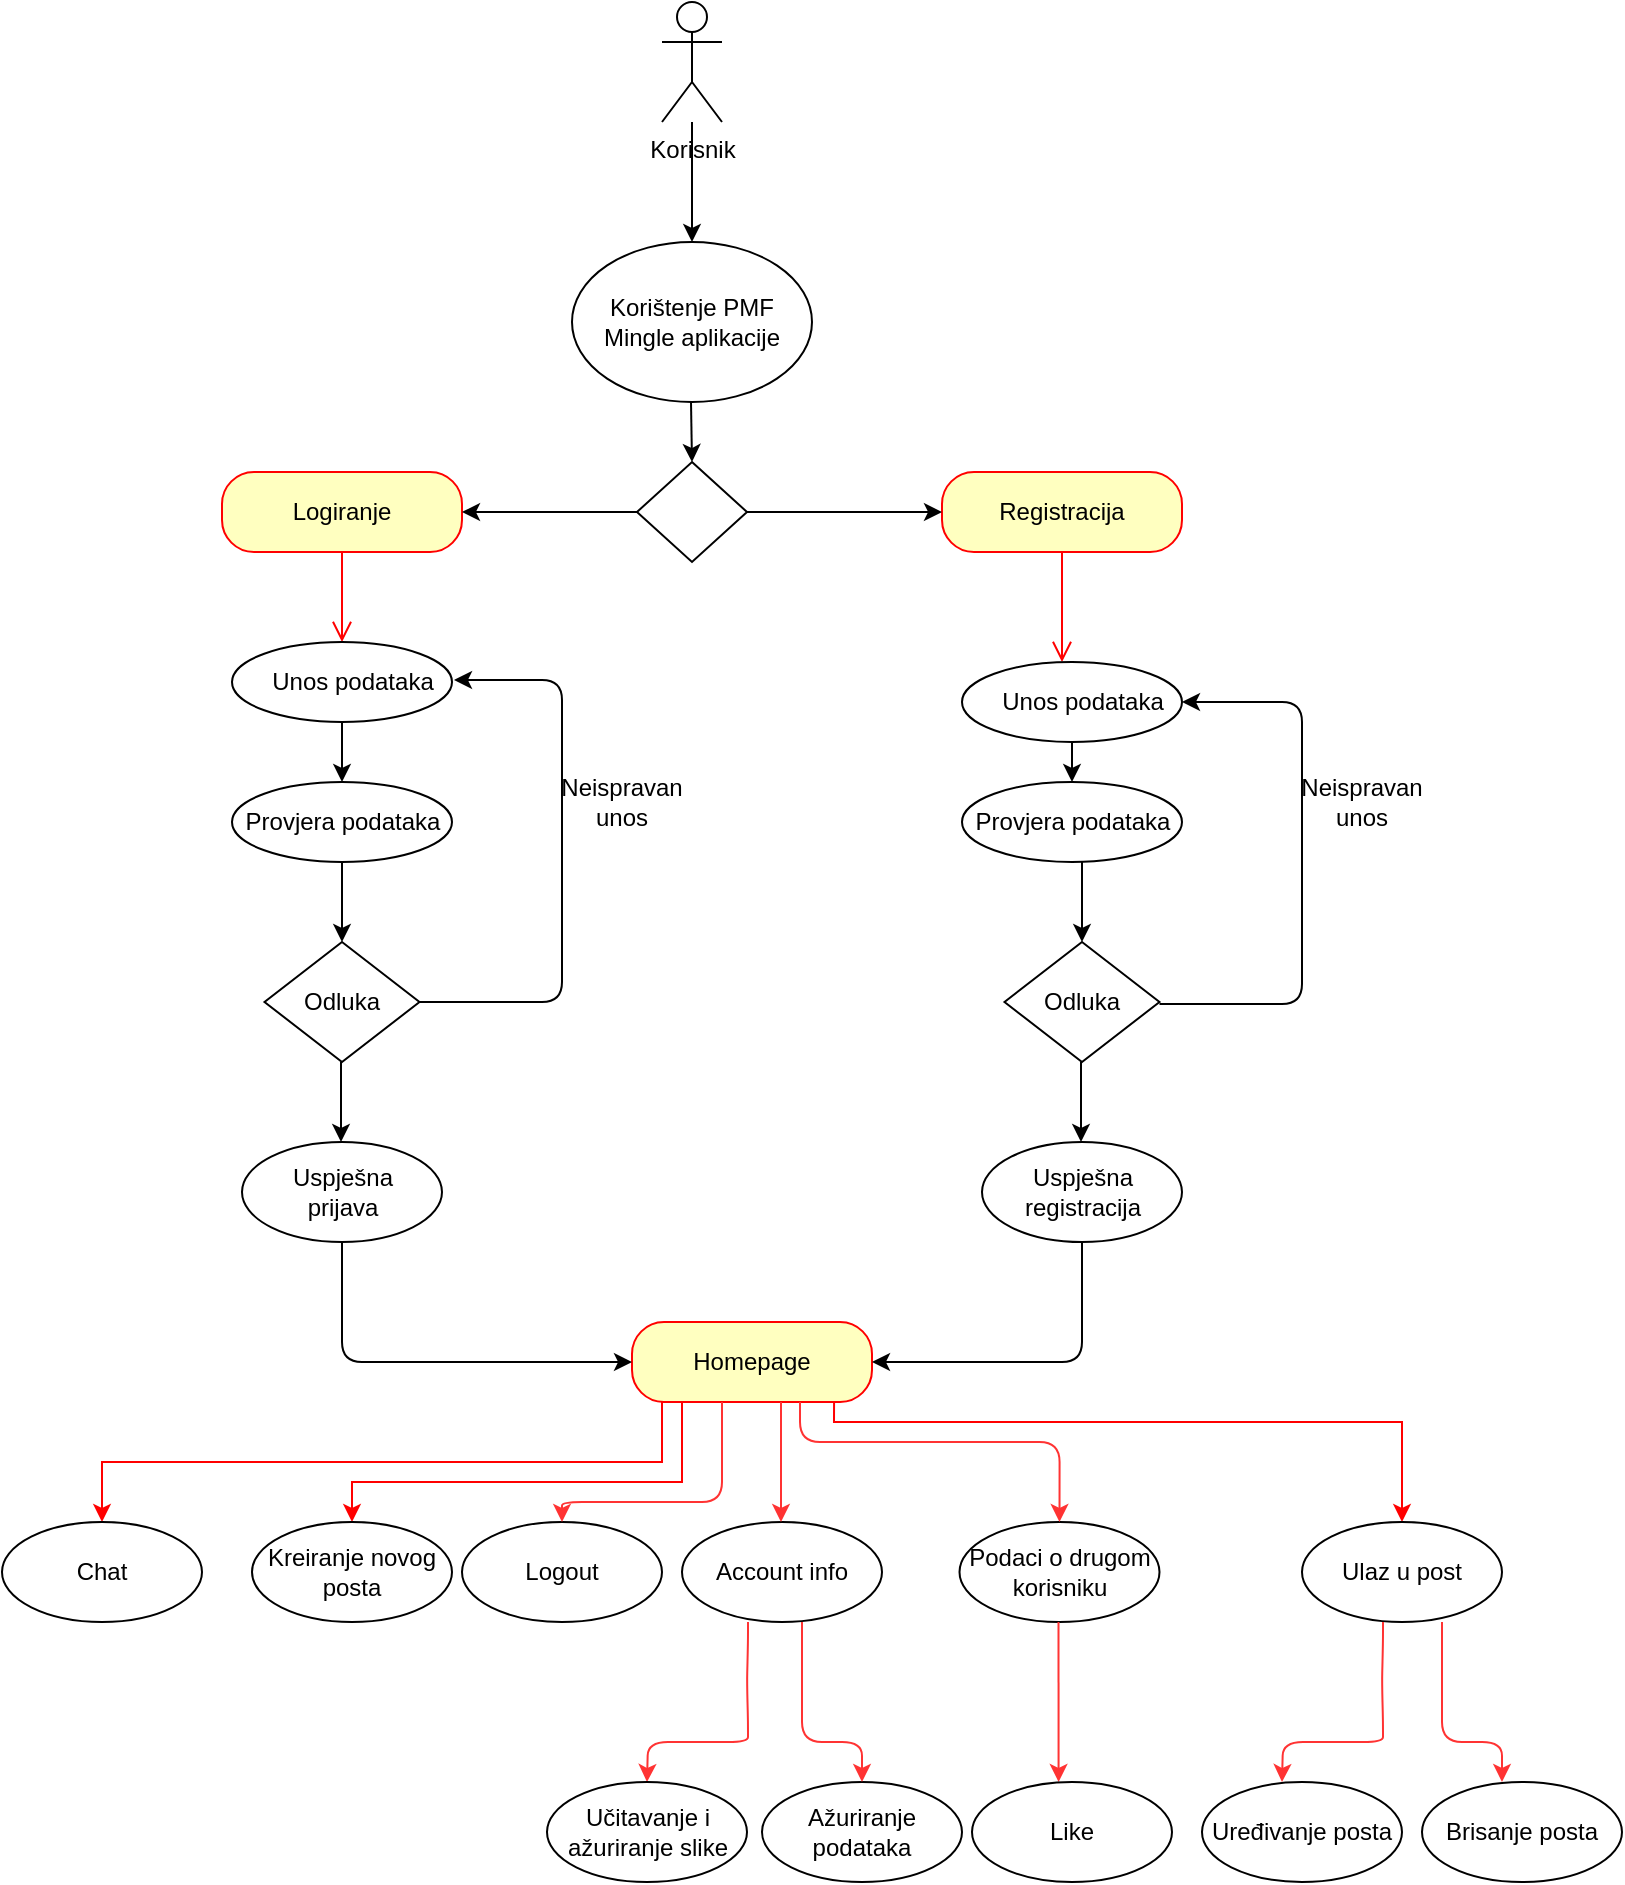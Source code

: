 <mxfile version="12.6.6" type="device" pages="12"><diagram id="f5RngophBZ4Rfbu6Orzo" name="Activity dijagram"><mxGraphModel dx="1662" dy="745" grid="1" gridSize="10" guides="1" tooltips="1" connect="1" arrows="1" fold="1" page="1" pageScale="1" pageWidth="850" pageHeight="1100" math="0" shadow="0"><root><mxCell id="0"/><mxCell id="1" parent="0"/><mxCell id="E3aLtnW3PgS8KCn3wTxQ-1" value="Korisnik" style="shape=umlActor;verticalLabelPosition=bottom;labelBackgroundColor=#ffffff;verticalAlign=top;html=1;outlineConnect=0;shadow=0;fillColor=#FFFFFF;" parent="1" vertex="1"><mxGeometry x="380" y="620" width="30" height="60" as="geometry"/></mxCell><mxCell id="E3aLtnW3PgS8KCn3wTxQ-2" value="Korištenje PMF Mingle aplikacije" style="ellipse;whiteSpace=wrap;html=1;" parent="1" vertex="1"><mxGeometry x="335" y="740" width="120" height="80" as="geometry"/></mxCell><mxCell id="E3aLtnW3PgS8KCn3wTxQ-3" value="" style="endArrow=classic;html=1;entryX=0.5;entryY=0;entryDx=0;entryDy=0;" parent="1" source="E3aLtnW3PgS8KCn3wTxQ-1" target="E3aLtnW3PgS8KCn3wTxQ-2" edge="1"><mxGeometry width="50" height="50" relative="1" as="geometry"><mxPoint x="340" y="890" as="sourcePoint"/><mxPoint x="390" y="840" as="targetPoint"/></mxGeometry></mxCell><mxCell id="E3aLtnW3PgS8KCn3wTxQ-5" value="Logiranje" style="rounded=1;whiteSpace=wrap;html=1;arcSize=40;fontColor=#000000;fillColor=#ffffc0;strokeColor=#ff0000;" parent="1" vertex="1"><mxGeometry x="160" y="855" width="120" height="40" as="geometry"/></mxCell><mxCell id="E3aLtnW3PgS8KCn3wTxQ-6" value="" style="edgeStyle=orthogonalEdgeStyle;html=1;verticalAlign=bottom;endArrow=open;endSize=8;strokeColor=#ff0000;" parent="1" source="E3aLtnW3PgS8KCn3wTxQ-5" edge="1"><mxGeometry relative="1" as="geometry"><mxPoint x="220" y="940" as="targetPoint"/></mxGeometry></mxCell><mxCell id="E3aLtnW3PgS8KCn3wTxQ-7" value="Registracija" style="rounded=1;whiteSpace=wrap;html=1;arcSize=40;fontColor=#000000;fillColor=#ffffc0;strokeColor=#ff0000;" parent="1" vertex="1"><mxGeometry x="520" y="855" width="120" height="40" as="geometry"/></mxCell><mxCell id="E3aLtnW3PgS8KCn3wTxQ-8" value="" style="rhombus;whiteSpace=wrap;html=1;" parent="1" vertex="1"><mxGeometry x="367.5" y="850" width="55" height="50" as="geometry"/></mxCell><mxCell id="E3aLtnW3PgS8KCn3wTxQ-9" value="" style="endArrow=classic;html=1;" parent="1" edge="1"><mxGeometry width="50" height="50" relative="1" as="geometry"><mxPoint x="394.5" y="820" as="sourcePoint"/><mxPoint x="395" y="850" as="targetPoint"/></mxGeometry></mxCell><mxCell id="E3aLtnW3PgS8KCn3wTxQ-10" value="" style="edgeStyle=orthogonalEdgeStyle;html=1;verticalAlign=bottom;endArrow=open;endSize=8;strokeColor=#ff0000;exitX=0.5;exitY=1;exitDx=0;exitDy=0;" parent="1" source="E3aLtnW3PgS8KCn3wTxQ-7" edge="1"><mxGeometry relative="1" as="geometry"><mxPoint x="580" y="950" as="targetPoint"/><mxPoint x="580" y="900" as="sourcePoint"/><Array as="points"/></mxGeometry></mxCell><mxCell id="E3aLtnW3PgS8KCn3wTxQ-11" value="" style="endArrow=classic;html=1;exitX=1;exitY=0.5;exitDx=0;exitDy=0;entryX=0;entryY=0.5;entryDx=0;entryDy=0;" parent="1" source="E3aLtnW3PgS8KCn3wTxQ-8" target="E3aLtnW3PgS8KCn3wTxQ-7" edge="1"><mxGeometry width="50" height="50" relative="1" as="geometry"><mxPoint x="430" y="880" as="sourcePoint"/><mxPoint x="480" y="830" as="targetPoint"/></mxGeometry></mxCell><mxCell id="E3aLtnW3PgS8KCn3wTxQ-12" value="" style="endArrow=classic;html=1;exitX=0;exitY=0.5;exitDx=0;exitDy=0;entryX=1;entryY=0.5;entryDx=0;entryDy=0;" parent="1" source="E3aLtnW3PgS8KCn3wTxQ-8" target="E3aLtnW3PgS8KCn3wTxQ-5" edge="1"><mxGeometry width="50" height="50" relative="1" as="geometry"><mxPoint x="160" y="1030" as="sourcePoint"/><mxPoint x="210" y="980" as="targetPoint"/></mxGeometry></mxCell><mxCell id="E3aLtnW3PgS8KCn3wTxQ-13" value="" style="ellipse;whiteSpace=wrap;html=1;" parent="1" vertex="1"><mxGeometry x="165" y="940" width="110" height="40" as="geometry"/></mxCell><mxCell id="E3aLtnW3PgS8KCn3wTxQ-14" value="Unos podataka" style="text;html=1;align=center;verticalAlign=middle;resizable=0;points=[];autosize=1;" parent="1" vertex="1"><mxGeometry x="175" y="950" width="100" height="20" as="geometry"/></mxCell><mxCell id="E3aLtnW3PgS8KCn3wTxQ-15" value="" style="ellipse;whiteSpace=wrap;html=1;" parent="1" vertex="1"><mxGeometry x="530" y="950" width="110" height="40" as="geometry"/></mxCell><mxCell id="E3aLtnW3PgS8KCn3wTxQ-16" value="Unos podataka" style="text;html=1;align=center;verticalAlign=middle;resizable=0;points=[];autosize=1;" parent="1" vertex="1"><mxGeometry x="540" y="960" width="100" height="20" as="geometry"/></mxCell><mxCell id="E3aLtnW3PgS8KCn3wTxQ-17" value="" style="ellipse;whiteSpace=wrap;html=1;" parent="1" vertex="1"><mxGeometry x="165" y="1010" width="110" height="40" as="geometry"/></mxCell><mxCell id="E3aLtnW3PgS8KCn3wTxQ-18" value="Provjera podataka" style="text;html=1;align=center;verticalAlign=middle;resizable=0;points=[];autosize=1;" parent="1" vertex="1"><mxGeometry x="165" y="1020" width="110" height="20" as="geometry"/></mxCell><mxCell id="E3aLtnW3PgS8KCn3wTxQ-19" value="" style="ellipse;whiteSpace=wrap;html=1;" parent="1" vertex="1"><mxGeometry x="530" y="1010" width="110" height="40" as="geometry"/></mxCell><mxCell id="E3aLtnW3PgS8KCn3wTxQ-20" value="Provjera podataka" style="text;html=1;align=center;verticalAlign=middle;resizable=0;points=[];autosize=1;" parent="1" vertex="1"><mxGeometry x="530" y="1020" width="110" height="20" as="geometry"/></mxCell><mxCell id="E3aLtnW3PgS8KCn3wTxQ-21" value="" style="endArrow=classic;html=1;exitX=0.5;exitY=1;exitDx=0;exitDy=0;entryX=0.5;entryY=0;entryDx=0;entryDy=0;" parent="1" source="E3aLtnW3PgS8KCn3wTxQ-13" target="E3aLtnW3PgS8KCn3wTxQ-17" edge="1"><mxGeometry width="50" height="50" relative="1" as="geometry"><mxPoint x="404.5" y="830" as="sourcePoint"/><mxPoint x="405" y="860" as="targetPoint"/></mxGeometry></mxCell><mxCell id="E3aLtnW3PgS8KCn3wTxQ-22" value="" style="endArrow=classic;html=1;exitX=0.5;exitY=1;exitDx=0;exitDy=0;entryX=0.5;entryY=0;entryDx=0;entryDy=0;" parent="1" source="E3aLtnW3PgS8KCn3wTxQ-15" target="E3aLtnW3PgS8KCn3wTxQ-19" edge="1"><mxGeometry width="50" height="50" relative="1" as="geometry"><mxPoint x="230" y="990" as="sourcePoint"/><mxPoint x="230" y="1020" as="targetPoint"/></mxGeometry></mxCell><mxCell id="E3aLtnW3PgS8KCn3wTxQ-23" value="Odluka" style="rhombus;whiteSpace=wrap;html=1;" parent="1" vertex="1"><mxGeometry x="181.25" y="1090" width="77.5" height="60" as="geometry"/></mxCell><mxCell id="E3aLtnW3PgS8KCn3wTxQ-24" value="" style="endArrow=classic;html=1;exitX=0.5;exitY=1;exitDx=0;exitDy=0;entryX=0.5;entryY=0;entryDx=0;entryDy=0;" parent="1" source="E3aLtnW3PgS8KCn3wTxQ-17" target="E3aLtnW3PgS8KCn3wTxQ-23" edge="1"><mxGeometry width="50" height="50" relative="1" as="geometry"><mxPoint x="230" y="990" as="sourcePoint"/><mxPoint x="230" y="1020" as="targetPoint"/></mxGeometry></mxCell><mxCell id="E3aLtnW3PgS8KCn3wTxQ-25" value="Odluka" style="rhombus;whiteSpace=wrap;html=1;" parent="1" vertex="1"><mxGeometry x="551.25" y="1090" width="77.5" height="60" as="geometry"/></mxCell><mxCell id="E3aLtnW3PgS8KCn3wTxQ-26" value="" style="endArrow=classic;html=1;exitX=0.5;exitY=1;exitDx=0;exitDy=0;entryX=0.5;entryY=0;entryDx=0;entryDy=0;" parent="1" target="E3aLtnW3PgS8KCn3wTxQ-25" edge="1"><mxGeometry width="50" height="50" relative="1" as="geometry"><mxPoint x="590" y="1050" as="sourcePoint"/><mxPoint x="600" y="1020" as="targetPoint"/></mxGeometry></mxCell><mxCell id="E3aLtnW3PgS8KCn3wTxQ-27" value="" style="endArrow=classic;html=1;exitX=1;exitY=0.5;exitDx=0;exitDy=0;entryX=1.01;entryY=0.45;entryDx=0;entryDy=0;entryPerimeter=0;" parent="1" source="E3aLtnW3PgS8KCn3wTxQ-23" target="E3aLtnW3PgS8KCn3wTxQ-14" edge="1"><mxGeometry width="50" height="50" relative="1" as="geometry"><mxPoint x="160" y="1220" as="sourcePoint"/><mxPoint x="330" y="960" as="targetPoint"/><Array as="points"><mxPoint x="330" y="1120"/><mxPoint x="330" y="959"/></Array></mxGeometry></mxCell><mxCell id="E3aLtnW3PgS8KCn3wTxQ-28" value="" style="endArrow=classic;html=1;exitX=1;exitY=0.5;exitDx=0;exitDy=0;" parent="1" target="E3aLtnW3PgS8KCn3wTxQ-16" edge="1"><mxGeometry width="50" height="50" relative="1" as="geometry"><mxPoint x="628.75" y="1121" as="sourcePoint"/><mxPoint x="646" y="960" as="targetPoint"/><Array as="points"><mxPoint x="700" y="1121"/><mxPoint x="700" y="970"/></Array></mxGeometry></mxCell><mxCell id="E3aLtnW3PgS8KCn3wTxQ-29" value="Neispravan unos" style="text;html=1;strokeColor=none;fillColor=none;align=center;verticalAlign=middle;whiteSpace=wrap;rounded=0;" parent="1" vertex="1"><mxGeometry x="340" y="1010" width="40" height="20" as="geometry"/></mxCell><mxCell id="E3aLtnW3PgS8KCn3wTxQ-31" value="Neispravan unos" style="text;html=1;strokeColor=none;fillColor=none;align=center;verticalAlign=middle;whiteSpace=wrap;rounded=0;" parent="1" vertex="1"><mxGeometry x="710" y="1010" width="40" height="20" as="geometry"/></mxCell><mxCell id="E3aLtnW3PgS8KCn3wTxQ-32" value="" style="ellipse;whiteSpace=wrap;html=1;" parent="1" vertex="1"><mxGeometry x="540" y="1190" width="100" height="50" as="geometry"/></mxCell><mxCell id="E3aLtnW3PgS8KCn3wTxQ-33" value="Uspješna &lt;br&gt;registracija" style="text;html=1;align=center;verticalAlign=middle;resizable=0;points=[];autosize=1;" parent="1" vertex="1"><mxGeometry x="555" y="1200" width="70" height="30" as="geometry"/></mxCell><mxCell id="E3aLtnW3PgS8KCn3wTxQ-34" value="" style="endArrow=classic;html=1;exitX=0.5;exitY=1;exitDx=0;exitDy=0;entryX=0.5;entryY=0;entryDx=0;entryDy=0;" parent="1" edge="1"><mxGeometry width="50" height="50" relative="1" as="geometry"><mxPoint x="589.5" y="1150" as="sourcePoint"/><mxPoint x="589.5" y="1190" as="targetPoint"/></mxGeometry></mxCell><mxCell id="E3aLtnW3PgS8KCn3wTxQ-36" value="" style="ellipse;whiteSpace=wrap;html=1;" parent="1" vertex="1"><mxGeometry x="170" y="1190" width="100" height="50" as="geometry"/></mxCell><mxCell id="E3aLtnW3PgS8KCn3wTxQ-37" value="Uspješna &lt;br&gt;prijava" style="text;html=1;align=center;verticalAlign=middle;resizable=0;points=[];autosize=1;" parent="1" vertex="1"><mxGeometry x="185" y="1200" width="70" height="30" as="geometry"/></mxCell><mxCell id="E3aLtnW3PgS8KCn3wTxQ-38" value="" style="endArrow=classic;html=1;exitX=0.5;exitY=1;exitDx=0;exitDy=0;entryX=0.5;entryY=0;entryDx=0;entryDy=0;" parent="1" edge="1"><mxGeometry width="50" height="50" relative="1" as="geometry"><mxPoint x="219.5" y="1150" as="sourcePoint"/><mxPoint x="219.5" y="1190" as="targetPoint"/></mxGeometry></mxCell><mxCell id="E3aLtnW3PgS8KCn3wTxQ-45" style="edgeStyle=orthogonalEdgeStyle;rounded=0;orthogonalLoop=1;jettySize=auto;html=1;strokeColor=#FF0000;entryX=0.5;entryY=0;entryDx=0;entryDy=0;" parent="1" source="E3aLtnW3PgS8KCn3wTxQ-39" target="E3aLtnW3PgS8KCn3wTxQ-50" edge="1"><mxGeometry relative="1" as="geometry"><mxPoint x="220" y="1370" as="targetPoint"/><Array as="points"><mxPoint x="390" y="1360"/><mxPoint x="225" y="1360"/></Array></mxGeometry></mxCell><mxCell id="E3aLtnW3PgS8KCn3wTxQ-46" style="edgeStyle=orthogonalEdgeStyle;rounded=0;orthogonalLoop=1;jettySize=auto;html=1;exitX=0.25;exitY=1;exitDx=0;exitDy=0;strokeColor=#FF0000;entryX=0.5;entryY=0;entryDx=0;entryDy=0;" parent="1" source="E3aLtnW3PgS8KCn3wTxQ-39" target="E3aLtnW3PgS8KCn3wTxQ-49" edge="1"><mxGeometry relative="1" as="geometry"><mxPoint x="200" y="1380" as="targetPoint"/><Array as="points"><mxPoint x="380" y="1320"/><mxPoint x="380" y="1350"/><mxPoint x="100" y="1350"/></Array></mxGeometry></mxCell><mxCell id="E3aLtnW3PgS8KCn3wTxQ-75" style="edgeStyle=orthogonalEdgeStyle;rounded=0;orthogonalLoop=1;jettySize=auto;html=1;strokeColor=#FF0000;exitX=0.842;exitY=0.975;exitDx=0;exitDy=0;exitPerimeter=0;entryX=0.5;entryY=0;entryDx=0;entryDy=0;" parent="1" source="E3aLtnW3PgS8KCn3wTxQ-39" target="E3aLtnW3PgS8KCn3wTxQ-76" edge="1"><mxGeometry relative="1" as="geometry"><mxPoint x="810" y="1340" as="targetPoint"/><Array as="points"><mxPoint x="466" y="1330"/><mxPoint x="750" y="1330"/></Array></mxGeometry></mxCell><mxCell id="E3aLtnW3PgS8KCn3wTxQ-39" value="Homepage" style="rounded=1;whiteSpace=wrap;html=1;arcSize=40;fontColor=#000000;fillColor=#ffffc0;strokeColor=#ff0000;" parent="1" vertex="1"><mxGeometry x="365" y="1280" width="120" height="40" as="geometry"/></mxCell><mxCell id="E3aLtnW3PgS8KCn3wTxQ-41" value="" style="endArrow=classic;html=1;exitX=0.5;exitY=1;exitDx=0;exitDy=0;entryX=0;entryY=0.5;entryDx=0;entryDy=0;" parent="1" source="E3aLtnW3PgS8KCn3wTxQ-36" target="E3aLtnW3PgS8KCn3wTxQ-39" edge="1"><mxGeometry width="50" height="50" relative="1" as="geometry"><mxPoint x="229.5" y="1160" as="sourcePoint"/><mxPoint x="229.5" y="1200" as="targetPoint"/><Array as="points"><mxPoint x="220" y="1300"/></Array></mxGeometry></mxCell><mxCell id="E3aLtnW3PgS8KCn3wTxQ-42" value="" style="endArrow=classic;html=1;exitX=0.5;exitY=1;exitDx=0;exitDy=0;entryX=1;entryY=0.5;entryDx=0;entryDy=0;" parent="1" source="E3aLtnW3PgS8KCn3wTxQ-32" target="E3aLtnW3PgS8KCn3wTxQ-39" edge="1"><mxGeometry width="50" height="50" relative="1" as="geometry"><mxPoint x="599.5" y="1160" as="sourcePoint"/><mxPoint x="599.5" y="1200" as="targetPoint"/><Array as="points"><mxPoint x="590" y="1300"/></Array></mxGeometry></mxCell><mxCell id="E3aLtnW3PgS8KCn3wTxQ-49" value="Chat" style="ellipse;whiteSpace=wrap;html=1;" parent="1" vertex="1"><mxGeometry x="50" y="1380" width="100" height="50" as="geometry"/></mxCell><mxCell id="E3aLtnW3PgS8KCn3wTxQ-50" value="Kreiranje novog posta" style="ellipse;whiteSpace=wrap;html=1;" parent="1" vertex="1"><mxGeometry x="175" y="1380" width="100" height="50" as="geometry"/></mxCell><mxCell id="E3aLtnW3PgS8KCn3wTxQ-51" value="Logout" style="ellipse;whiteSpace=wrap;html=1;" parent="1" vertex="1"><mxGeometry x="280" y="1380" width="100" height="50" as="geometry"/></mxCell><mxCell id="E3aLtnW3PgS8KCn3wTxQ-76" value="Ulaz u post" style="ellipse;whiteSpace=wrap;html=1;" parent="1" vertex="1"><mxGeometry x="700" y="1380" width="100" height="50" as="geometry"/></mxCell><mxCell id="O3Blwn41AajpJb4vrbRU-3" value="Account info" style="ellipse;whiteSpace=wrap;html=1;" parent="1" vertex="1"><mxGeometry x="390" y="1380" width="100" height="50" as="geometry"/></mxCell><mxCell id="O3Blwn41AajpJb4vrbRU-4" value="Podaci o drugom korisniku" style="ellipse;whiteSpace=wrap;html=1;" parent="1" vertex="1"><mxGeometry x="528.75" y="1380" width="100" height="50" as="geometry"/></mxCell><mxCell id="O3Blwn41AajpJb4vrbRU-5" value="" style="endArrow=classic;html=1;entryX=0.5;entryY=0;entryDx=0;entryDy=0;edgeStyle=orthogonalEdgeStyle;strokeColor=#FF3333;" parent="1" target="O3Blwn41AajpJb4vrbRU-4" edge="1"><mxGeometry width="50" height="50" relative="1" as="geometry"><mxPoint x="449" y="1320" as="sourcePoint"/><mxPoint x="590" y="1350" as="targetPoint"/><Array as="points"><mxPoint x="449" y="1340"/><mxPoint x="579" y="1340"/></Array></mxGeometry></mxCell><mxCell id="O3Blwn41AajpJb4vrbRU-6" value="" style="endArrow=classic;html=1;strokeColor=#FF3333;" parent="1" edge="1"><mxGeometry width="50" height="50" relative="1" as="geometry"><mxPoint x="439.5" y="1320" as="sourcePoint"/><mxPoint x="439.5" y="1380" as="targetPoint"/><Array as="points"/></mxGeometry></mxCell><mxCell id="O3Blwn41AajpJb4vrbRU-7" value="" style="endArrow=classic;html=1;strokeColor=#FF3333;entryX=0.5;entryY=0;entryDx=0;entryDy=0;" parent="1" target="E3aLtnW3PgS8KCn3wTxQ-51" edge="1"><mxGeometry width="50" height="50" relative="1" as="geometry"><mxPoint x="410" y="1320" as="sourcePoint"/><mxPoint x="330" y="1370" as="targetPoint"/><Array as="points"><mxPoint x="410" y="1370"/><mxPoint x="380" y="1370"/><mxPoint x="330" y="1370"/></Array></mxGeometry></mxCell><mxCell id="b9Y7WaeNsv4ivcyXL7Y_-1" value="" style="endArrow=classic;html=1;strokeColor=#FF3333;entryX=0.5;entryY=0;entryDx=0;entryDy=0;" parent="1" target="b9Y7WaeNsv4ivcyXL7Y_-2" edge="1"><mxGeometry width="50" height="50" relative="1" as="geometry"><mxPoint x="423" y="1430" as="sourcePoint"/><mxPoint x="389.5" y="1480" as="targetPoint"/><Array as="points"><mxPoint x="423" y="1440"/><mxPoint x="422.5" y="1460"/><mxPoint x="423" y="1480"/><mxPoint x="423" y="1490"/><mxPoint x="373" y="1490"/></Array></mxGeometry></mxCell><mxCell id="b9Y7WaeNsv4ivcyXL7Y_-2" value="Učitavanje i ažuriranje slike" style="ellipse;whiteSpace=wrap;html=1;" parent="1" vertex="1"><mxGeometry x="322.5" y="1510" width="100" height="50" as="geometry"/></mxCell><mxCell id="b9Y7WaeNsv4ivcyXL7Y_-3" value="Ažuriranje podataka" style="ellipse;whiteSpace=wrap;html=1;" parent="1" vertex="1"><mxGeometry x="430" y="1510" width="100" height="50" as="geometry"/></mxCell><mxCell id="b9Y7WaeNsv4ivcyXL7Y_-4" value="" style="endArrow=classic;html=1;edgeStyle=orthogonalEdgeStyle;strokeColor=#FF3333;entryX=0.5;entryY=0;entryDx=0;entryDy=0;" parent="1" target="b9Y7WaeNsv4ivcyXL7Y_-3" edge="1"><mxGeometry width="50" height="50" relative="1" as="geometry"><mxPoint x="450" y="1430" as="sourcePoint"/><mxPoint x="470" y="1490" as="targetPoint"/><Array as="points"><mxPoint x="450" y="1490"/><mxPoint x="480" y="1490"/></Array></mxGeometry></mxCell><mxCell id="b9Y7WaeNsv4ivcyXL7Y_-6" value="" style="endArrow=classic;html=1;strokeColor=#FF3333;entryX=0.433;entryY=0;entryDx=0;entryDy=0;entryPerimeter=0;" parent="1" target="b9Y7WaeNsv4ivcyXL7Y_-7" edge="1"><mxGeometry width="50" height="50" relative="1" as="geometry"><mxPoint x="578.25" y="1430" as="sourcePoint"/><mxPoint x="578.25" y="1490" as="targetPoint"/><Array as="points"/></mxGeometry></mxCell><mxCell id="b9Y7WaeNsv4ivcyXL7Y_-7" value="Like" style="ellipse;whiteSpace=wrap;html=1;" parent="1" vertex="1"><mxGeometry x="535" y="1510" width="100" height="50" as="geometry"/></mxCell><mxCell id="b9Y7WaeNsv4ivcyXL7Y_-8" value="Uređivanje posta" style="ellipse;whiteSpace=wrap;html=1;" parent="1" vertex="1"><mxGeometry x="650" y="1510" width="100" height="50" as="geometry"/></mxCell><mxCell id="b9Y7WaeNsv4ivcyXL7Y_-9" value="Brisanje posta" style="ellipse;whiteSpace=wrap;html=1;" parent="1" vertex="1"><mxGeometry x="760" y="1510" width="100" height="50" as="geometry"/></mxCell><mxCell id="b9Y7WaeNsv4ivcyXL7Y_-12" value="" style="endArrow=classic;html=1;strokeColor=#FF3333;entryX=0.5;entryY=0;entryDx=0;entryDy=0;" parent="1" edge="1"><mxGeometry width="50" height="50" relative="1" as="geometry"><mxPoint x="740.5" y="1430" as="sourcePoint"/><mxPoint x="690" y="1510" as="targetPoint"/><Array as="points"><mxPoint x="740.5" y="1440"/><mxPoint x="740" y="1460"/><mxPoint x="740.5" y="1480"/><mxPoint x="740.5" y="1490"/><mxPoint x="690.5" y="1490"/></Array></mxGeometry></mxCell><mxCell id="b9Y7WaeNsv4ivcyXL7Y_-13" value="" style="endArrow=classic;html=1;edgeStyle=orthogonalEdgeStyle;strokeColor=#FF3333;entryX=0.5;entryY=0;entryDx=0;entryDy=0;" parent="1" edge="1"><mxGeometry width="50" height="50" relative="1" as="geometry"><mxPoint x="770" y="1430" as="sourcePoint"/><mxPoint x="800" y="1510" as="targetPoint"/><Array as="points"><mxPoint x="770" y="1490"/><mxPoint x="800" y="1490"/></Array></mxGeometry></mxCell></root></mxGraphModel></diagram><diagram id="ITScNCnKE-FXXY5n463T" name="ER dijagram"><mxGraphModel dx="1662" dy="794" grid="1" gridSize="10" guides="1" tooltips="1" connect="1" arrows="1" fold="1" page="1" pageScale="1" pageWidth="850" pageHeight="1100" math="0" shadow="0"><root><mxCell id="mM__r6l-vl1pcp-v-EIC-0"/><mxCell id="mM__r6l-vl1pcp-v-EIC-1" parent="mM__r6l-vl1pcp-v-EIC-0"/><mxCell id="_orASRsL21qBQMkf-_8w-13" value="User" style="swimlane;fontStyle=0;childLayout=stackLayout;horizontal=1;startSize=26;fillColor=none;horizontalStack=0;resizeParent=1;resizeParentMax=0;resizeLast=0;collapsible=1;marginBottom=0;strokeColor=#000000;" parent="mM__r6l-vl1pcp-v-EIC-1" vertex="1"><mxGeometry x="150" y="140" width="190" height="170" as="geometry"><mxRectangle x="120" y="120" width="60" height="26" as="alternateBounds"/></mxGeometry></mxCell><mxCell id="_orASRsL21qBQMkf-_8w-16" value="-id (PK) AUTOINCREMENT&#10;-username STRING&#10;-email STRING&#10;-image_file STRING&#10;-password STRING&#10;-gender STRING&#10;-preference STRING&#10;-posts&#10;" style="text;strokeColor=none;fillColor=none;align=left;verticalAlign=top;spacingLeft=4;spacingRight=4;overflow=hidden;rotatable=0;points=[[0,0.5],[1,0.5]];portConstraint=eastwest;" parent="_orASRsL21qBQMkf-_8w-13" vertex="1"><mxGeometry y="26" width="190" height="144" as="geometry"/></mxCell><mxCell id="_orASRsL21qBQMkf-_8w-17" value="Post" style="swimlane;fontStyle=0;childLayout=stackLayout;horizontal=1;startSize=26;fillColor=none;horizontalStack=0;resizeParent=1;resizeParentMax=0;resizeLast=0;collapsible=1;marginBottom=0;strokeColor=#000000;" parent="mM__r6l-vl1pcp-v-EIC-1" vertex="1"><mxGeometry x="480" y="140" width="190" height="148" as="geometry"><mxRectangle x="120" y="120" width="60" height="26" as="alternateBounds"/></mxGeometry></mxCell><mxCell id="_orASRsL21qBQMkf-_8w-18" value="-id (PK) AUTOINCREMENT&#10;-user_id (FK) STRING&#10;-title TEXT&#10;-date_posted DATETIME&#10;-content TEXT" style="text;strokeColor=none;fillColor=none;align=left;verticalAlign=top;spacingLeft=4;spacingRight=4;overflow=hidden;rotatable=0;points=[[0,0.5],[1,0.5]];portConstraint=eastwest;" parent="_orASRsL21qBQMkf-_8w-17" vertex="1"><mxGeometry y="26" width="190" height="122" as="geometry"/></mxCell><mxCell id="_orASRsL21qBQMkf-_8w-19" value="" style="edgeStyle=entityRelationEdgeStyle;fontSize=12;html=1;endArrow=ERmany;strokeColor=#FF0000;entryX=0;entryY=0.254;entryDx=0;entryDy=0;entryPerimeter=0;exitX=1;exitY=0.069;exitDx=0;exitDy=0;exitPerimeter=0;" parent="mM__r6l-vl1pcp-v-EIC-1" source="_orASRsL21qBQMkf-_8w-16" target="_orASRsL21qBQMkf-_8w-18" edge="1"><mxGeometry width="100" height="100" relative="1" as="geometry"><mxPoint x="370" y="150" as="sourcePoint"/><mxPoint x="220" y="350" as="targetPoint"/></mxGeometry></mxCell><mxCell id="0rs_72GIa-pHJKemtG_a-0" value="PostLike" style="swimlane;fontStyle=0;childLayout=stackLayout;horizontal=1;startSize=26;fillColor=none;horizontalStack=0;resizeParent=1;resizeParentMax=0;resizeLast=0;collapsible=1;marginBottom=0;strokeColor=#000000;" vertex="1" parent="mM__r6l-vl1pcp-v-EIC-1"><mxGeometry x="340" y="390" width="210" height="148" as="geometry"><mxRectangle x="120" y="120" width="60" height="26" as="alternateBounds"/></mxGeometry></mxCell><mxCell id="0rs_72GIa-pHJKemtG_a-1" value="-id (PK) AUTOINCREMENT&#10;-user_id (FK) STRING&#10;-post_id (FK) STRING&#10;" style="text;strokeColor=none;fillColor=none;align=left;verticalAlign=top;spacingLeft=4;spacingRight=4;overflow=hidden;rotatable=0;points=[[0,0.5],[1,0.5]];portConstraint=eastwest;" vertex="1" parent="0rs_72GIa-pHJKemtG_a-0"><mxGeometry y="26" width="210" height="122" as="geometry"/></mxCell><mxCell id="6a09O_NILIHTjassN82W-0" value="" style="edgeStyle=elbowEdgeStyle;fontSize=12;html=1;endArrow=ERmany;strokeColor=#FF0000;exitX=0.011;exitY=0.104;exitDx=0;exitDy=0;exitPerimeter=0;entryX=-0.01;entryY=0.238;entryDx=0;entryDy=0;entryPerimeter=0;" edge="1" parent="mM__r6l-vl1pcp-v-EIC-1" source="_orASRsL21qBQMkf-_8w-16" target="0rs_72GIa-pHJKemtG_a-1"><mxGeometry width="100" height="100" relative="1" as="geometry"><mxPoint x="70" y="290" as="sourcePoint"/><mxPoint x="190" y="460" as="targetPoint"/><Array as="points"><mxPoint x="80" y="420"/><mxPoint x="80" y="450"/><mxPoint x="80" y="428"/><mxPoint x="70" y="440"/></Array></mxGeometry></mxCell><mxCell id="6a09O_NILIHTjassN82W-1" value="" style="edgeStyle=elbowEdgeStyle;fontSize=12;html=1;endArrow=ERmany;strokeColor=#FF0000;entryX=1;entryY=0.361;entryDx=0;entryDy=0;entryPerimeter=0;" edge="1" parent="mM__r6l-vl1pcp-v-EIC-1" target="0rs_72GIa-pHJKemtG_a-1"><mxGeometry width="100" height="100" relative="1" as="geometry"><mxPoint x="670" y="170" as="sourcePoint"/><mxPoint x="660" y="460" as="targetPoint"/><Array as="points"><mxPoint x="770" y="320"/></Array></mxGeometry></mxCell></root></mxGraphModel></diagram><diagram id="qzhs9LPiFIFO2gp3EQlC" name="Use-case dijagram"><mxGraphModel dx="1662" dy="794" grid="1" gridSize="10" guides="1" tooltips="1" connect="1" arrows="1" fold="1" page="1" pageScale="1" pageWidth="850" pageHeight="1100" math="0" shadow="0"><root><mxCell id="F29ylcZSty39S_Q6OlRf-0"/><mxCell id="F29ylcZSty39S_Q6OlRf-1" parent="F29ylcZSty39S_Q6OlRf-0"/><mxCell id="sGzqsPuUQ9wMdKDrKdg3-0" value="Korisnik" style="shape=umlActor;verticalLabelPosition=bottom;labelBackgroundColor=#ffffff;verticalAlign=top;html=1;" parent="F29ylcZSty39S_Q6OlRf-1" vertex="1"><mxGeometry x="150" y="350" width="30" height="60" as="geometry"/></mxCell><mxCell id="sGzqsPuUQ9wMdKDrKdg3-1" value="" style="endArrow=classic;html=1;" parent="F29ylcZSty39S_Q6OlRf-1" edge="1"><mxGeometry width="50" height="50" relative="1" as="geometry"><mxPoint x="170" y="340" as="sourcePoint"/><mxPoint x="300" y="70" as="targetPoint"/></mxGeometry></mxCell><mxCell id="sGzqsPuUQ9wMdKDrKdg3-2" value="" style="endArrow=classic;html=1;entryX=0;entryY=0.5;entryDx=0;entryDy=0;" parent="F29ylcZSty39S_Q6OlRf-1" target="dyshiNbiRQ9VfU03Rgyy-1" edge="1"><mxGeometry width="50" height="50" relative="1" as="geometry"><mxPoint x="190" y="350" as="sourcePoint"/><mxPoint x="310" y="120" as="targetPoint"/></mxGeometry></mxCell><mxCell id="dyshiNbiRQ9VfU03Rgyy-0" value="Registracija" style="ellipse;whiteSpace=wrap;html=1;" parent="F29ylcZSty39S_Q6OlRf-1" vertex="1"><mxGeometry x="300" y="40" width="100" height="60" as="geometry"/></mxCell><mxCell id="dyshiNbiRQ9VfU03Rgyy-1" value="Logiranje" style="ellipse;whiteSpace=wrap;html=1;" parent="F29ylcZSty39S_Q6OlRf-1" vertex="1"><mxGeometry x="320" y="205" width="90" height="60" as="geometry"/></mxCell><mxCell id="JQJpPXGR--ItO09X04l0-2" value="" style="endArrow=classic;html=1;" edge="1" parent="F29ylcZSty39S_Q6OlRf-1"><mxGeometry width="50" height="50" relative="1" as="geometry"><mxPoint x="400" y="60" as="sourcePoint"/><mxPoint x="500" y="50" as="targetPoint"/></mxGeometry></mxCell><mxCell id="JQJpPXGR--ItO09X04l0-3" value="" style="endArrow=classic;html=1;exitX=0.044;exitY=0.3;exitDx=0;exitDy=0;exitPerimeter=0;" edge="1" parent="F29ylcZSty39S_Q6OlRf-1" source="JQJpPXGR--ItO09X04l0-5"><mxGeometry width="50" height="50" relative="1" as="geometry"><mxPoint x="500" y="90" as="sourcePoint"/><mxPoint x="400" y="80" as="targetPoint"/></mxGeometry></mxCell><mxCell id="JQJpPXGR--ItO09X04l0-4" value="Provjeri password i informacije" style="ellipse;whiteSpace=wrap;html=1;" vertex="1" parent="F29ylcZSty39S_Q6OlRf-1"><mxGeometry x="500" y="30" width="90" height="50" as="geometry"/></mxCell><mxCell id="JQJpPXGR--ItO09X04l0-5" value="Prikaži error za registraciju" style="ellipse;whiteSpace=wrap;html=1;" vertex="1" parent="F29ylcZSty39S_Q6OlRf-1"><mxGeometry x="500" y="90" width="90" height="50" as="geometry"/></mxCell><mxCell id="JQJpPXGR--ItO09X04l0-6" value="Provjeri password i informacije" style="ellipse;whiteSpace=wrap;html=1;" vertex="1" parent="F29ylcZSty39S_Q6OlRf-1"><mxGeometry x="500" y="190" width="90" height="50" as="geometry"/></mxCell><mxCell id="JQJpPXGR--ItO09X04l0-7" value="Prikaži error za logiranje" style="ellipse;whiteSpace=wrap;html=1;" vertex="1" parent="F29ylcZSty39S_Q6OlRf-1"><mxGeometry x="510" y="250" width="90" height="50" as="geometry"/></mxCell><mxCell id="JQJpPXGR--ItO09X04l0-8" value="" style="endArrow=classic;html=1;entryX=0.022;entryY=0.34;entryDx=0;entryDy=0;entryPerimeter=0;" edge="1" parent="F29ylcZSty39S_Q6OlRf-1" source="dyshiNbiRQ9VfU03Rgyy-1" target="JQJpPXGR--ItO09X04l0-6"><mxGeometry width="50" height="50" relative="1" as="geometry"><mxPoint x="410" y="165" as="sourcePoint"/><mxPoint x="510" y="155" as="targetPoint"/></mxGeometry></mxCell><mxCell id="JQJpPXGR--ItO09X04l0-9" value="" style="endArrow=classic;html=1;exitX=0.022;exitY=0.28;exitDx=0;exitDy=0;exitPerimeter=0;" edge="1" parent="F29ylcZSty39S_Q6OlRf-1" source="JQJpPXGR--ItO09X04l0-7" target="dyshiNbiRQ9VfU03Rgyy-1"><mxGeometry width="50" height="50" relative="1" as="geometry"><mxPoint x="503.96" y="210" as="sourcePoint"/><mxPoint x="380" y="270" as="targetPoint"/><Array as="points"/></mxGeometry></mxCell><mxCell id="JQJpPXGR--ItO09X04l0-12" value="" style="endArrow=classic;html=1;strokeColor=#000000;entryX=0;entryY=0.5;entryDx=0;entryDy=0;" edge="1" parent="F29ylcZSty39S_Q6OlRf-1" target="JQJpPXGR--ItO09X04l0-13"><mxGeometry width="50" height="50" relative="1" as="geometry"><mxPoint x="200" y="360" as="sourcePoint"/><mxPoint x="300" y="360" as="targetPoint"/><Array as="points"><mxPoint x="240" y="360"/></Array></mxGeometry></mxCell><mxCell id="JQJpPXGR--ItO09X04l0-13" value="Odjava&lt;span style=&quot;color: rgba(0 , 0 , 0 , 0) ; font-family: monospace ; font-size: 0px ; white-space: nowrap&quot;&gt;%3CmxGraphModel%3E%3Croot%3E%3CmxCell%20id%3D%220%22%2F%3E%3CmxCell%20id%3D%221%22%20parent%3D%220%22%2F%3E%3CmxCell%20id%3D%222%22%20value%3D%22Logiranje%22%20style%3D%22ellipse%3BwhiteSpace%3Dwrap%3Bhtml%3D1%3B%22%20vertex%3D%221%22%20parent%3D%221%22%3E%3CmxGeometry%20x%3D%22190%22%20y%3D%22185%22%20width%3D%2290%22%20height%3D%2260%22%20as%3D%22geometry%22%2F%3E%3C%2FmxCell%3E%3C%2Froot%3E%3C%2FmxGraphModel%3E&lt;/span&gt;&lt;span style=&quot;color: rgba(0 , 0 , 0 , 0) ; font-family: monospace ; font-size: 0px ; white-space: nowrap&quot;&gt;%3CmxGraphModel%3E%3Croot%3E%3CmxCell%20id%3D%220%22%2F%3E%3CmxCell%20id%3D%221%22%20parent%3D%220%22%2F%3E%3CmxCell%20id%3D%222%22%20value%3D%22Logiranje%22%20style%3D%22ellipse%3BwhiteSpace%3Dwrap%3Bhtml%3D1%3B%22%20vertex%3D%221%22%20parent%3D%221%22%3E%3CmxGeometry%20x%3D%22190%22%20y%3D%22185%22%20width%3D%2290%22%20height%3D%2260%22%20as%3D%22geometry%22%2F%3E%3C%2FmxCell%3E%3C%2Froot%3E%3C%2FmxGraphModel%3E&lt;/span&gt;" style="ellipse;whiteSpace=wrap;html=1;" vertex="1" parent="F29ylcZSty39S_Q6OlRf-1"><mxGeometry x="320" y="330" width="90" height="60" as="geometry"/></mxCell><mxCell id="JQJpPXGR--ItO09X04l0-14" value="Chat&lt;span style=&quot;color: rgba(0 , 0 , 0 , 0) ; font-family: monospace ; font-size: 0px ; white-space: nowrap&quot;&gt;%3CmxGraphModel%3E%3Croot%3E%3CmxCell%20id%3D%220%22%2F%3E%3CmxCell%20id%3D%221%22%20parent%3D%220%22%2F%3E%3CmxCell%20id%3D%222%22%20value%3D%22Odjava%26lt%3Bspan%20style%3D%26quot%3Bcolor%3A%20rgba(0%20%2C%200%20%2C%200%20%2C%200)%20%3B%20font-family%3A%20monospace%20%3B%20font-size%3A%200px%20%3B%20white-space%3A%20nowrap%26quot%3B%26gt%3B%253CmxGraphModel%253E%253Croot%253E%253CmxCell%2520id%253D%25220%2522%252F%253E%253CmxCell%2520id%253D%25221%2522%2520parent%253D%25220%2522%252F%253E%253CmxCell%2520id%253D%25222%2522%2520value%253D%2522Logiranje%2522%2520style%253D%2522ellipse%253BwhiteSpace%253Dwrap%253Bhtml%253D1%253B%2522%2520vertex%253D%25221%2522%2520parent%253D%25221%2522%253E%253CmxGeometry%2520x%253D%2522190%2522%2520y%253D%2522185%2522%2520width%253D%252290%2522%2520height%253D%252260%2522%2520as%253D%2522geometry%2522%252F%253E%253C%252FmxCell%253E%253C%252Froot%253E%253C%252FmxGraphModel%253E%26lt%3B%2Fspan%26gt%3B%26lt%3Bspan%20style%3D%26quot%3Bcolor%3A%20rgba(0%20%2C%200%20%2C%200%20%2C%200)%20%3B%20font-family%3A%20monospace%20%3B%20font-size%3A%200px%20%3B%20white-space%3A%20nowrap%26quot%3B%26gt%3B%253CmxGraphModel%253E%253Croot%253E%253CmxCell%2520id%253D%25220%2522%252F%253E%253CmxCell%2520id%253D%25221%2522%2520parent%253D%25220%2522%252F%253E%253CmxCell%2520id%253D%25222%2522%2520value%253D%2522Logiranje%2522%2520style%253D%2522ellipse%253BwhiteSpace%253Dwrap%253Bhtml%253D1%253B%2522%2520vertex%253D%25221%2522%2520parent%253D%25221%2522%253E%253CmxGeometry%2520x%253D%2522190%2522%2520y%253D%2522185%2522%2520width%253D%252290%2522%2520height%253D%252260%2522%2520as%253D%2522geometry%2522%252F%253E%253C%252FmxCell%253E%253C%252Froot%253E%253C%252FmxGraphModel%253E%26lt%3B%2Fspan%26gt%3B%22%20style%3D%22ellipse%3BwhiteSpace%3Dwrap%3Bhtml%3D1%3B%22%20vertex%3D%221%22%20parent%3D%221%22%3E%3CmxGeometry%20x%3D%22175%22%20y%3D%22310%22%20width%3D%2290%22%20height%3D%2260%22%20as%3D%22geometry%22%2F%3E%3C%2FmxCell%3E%3C%2Froot%3E%3C%2FmxGraphModel%3E&lt;/span&gt;" style="ellipse;whiteSpace=wrap;html=1;" vertex="1" parent="F29ylcZSty39S_Q6OlRf-1"><mxGeometry x="320" y="410" width="90" height="60" as="geometry"/></mxCell><mxCell id="JQJpPXGR--ItO09X04l0-17" value="Pisanje novog posta" style="ellipse;whiteSpace=wrap;html=1;" vertex="1" parent="F29ylcZSty39S_Q6OlRf-1"><mxGeometry x="320" y="490" width="90" height="60" as="geometry"/></mxCell><mxCell id="JQJpPXGR--ItO09X04l0-18" value="Ulaz u account" style="ellipse;whiteSpace=wrap;html=1;" vertex="1" parent="F29ylcZSty39S_Q6OlRf-1"><mxGeometry x="320" y="570" width="90" height="60" as="geometry"/></mxCell><mxCell id="JQJpPXGR--ItO09X04l0-21" value="Ulaz u tuđi account" style="ellipse;whiteSpace=wrap;html=1;" vertex="1" parent="F29ylcZSty39S_Q6OlRf-1"><mxGeometry x="320" y="650" width="90" height="60" as="geometry"/></mxCell><mxCell id="JQJpPXGR--ItO09X04l0-23" value="Ulaz u post" style="ellipse;whiteSpace=wrap;html=1;" vertex="1" parent="F29ylcZSty39S_Q6OlRf-1"><mxGeometry x="320" y="730" width="90" height="60" as="geometry"/></mxCell><mxCell id="JQJpPXGR--ItO09X04l0-24" value="" style="endArrow=classic;html=1;strokeColor=#000000;entryX=0;entryY=0.5;entryDx=0;entryDy=0;" edge="1" parent="F29ylcZSty39S_Q6OlRf-1" target="JQJpPXGR--ItO09X04l0-14"><mxGeometry width="50" height="50" relative="1" as="geometry"><mxPoint x="190" y="380" as="sourcePoint"/><mxPoint x="320" y="439.5" as="targetPoint"/><Array as="points"/></mxGeometry></mxCell><mxCell id="JQJpPXGR--ItO09X04l0-25" value="" style="endArrow=classic;html=1;strokeColor=#000000;entryX=0;entryY=0.5;entryDx=0;entryDy=0;" edge="1" parent="F29ylcZSty39S_Q6OlRf-1" target="JQJpPXGR--ItO09X04l0-17"><mxGeometry width="50" height="50" relative="1" as="geometry"><mxPoint x="200" y="400" as="sourcePoint"/><mxPoint x="320" y="480" as="targetPoint"/><Array as="points"/></mxGeometry></mxCell><mxCell id="JQJpPXGR--ItO09X04l0-26" value="" style="endArrow=classic;html=1;strokeColor=#000000;entryX=0;entryY=0.5;entryDx=0;entryDy=0;" edge="1" parent="F29ylcZSty39S_Q6OlRf-1" target="JQJpPXGR--ItO09X04l0-18"><mxGeometry width="50" height="50" relative="1" as="geometry"><mxPoint x="200" y="430" as="sourcePoint"/><mxPoint x="310" y="560" as="targetPoint"/><Array as="points"/></mxGeometry></mxCell><mxCell id="JQJpPXGR--ItO09X04l0-27" value="" style="endArrow=classic;html=1;strokeColor=#000000;entryX=0;entryY=0.5;entryDx=0;entryDy=0;" edge="1" parent="F29ylcZSty39S_Q6OlRf-1" target="JQJpPXGR--ItO09X04l0-21"><mxGeometry width="50" height="50" relative="1" as="geometry"><mxPoint x="190" y="440" as="sourcePoint"/><mxPoint x="300" y="620" as="targetPoint"/><Array as="points"/></mxGeometry></mxCell><mxCell id="JQJpPXGR--ItO09X04l0-28" value="" style="endArrow=classic;html=1;strokeColor=#000000;entryX=-0.011;entryY=0.4;entryDx=0;entryDy=0;entryPerimeter=0;" edge="1" parent="F29ylcZSty39S_Q6OlRf-1" target="JQJpPXGR--ItO09X04l0-23"><mxGeometry width="50" height="50" relative="1" as="geometry"><mxPoint x="170" y="450" as="sourcePoint"/><mxPoint x="300" y="690" as="targetPoint"/><Array as="points"/></mxGeometry></mxCell></root></mxGraphModel></diagram><diagram name="Login" id="UeTV3J-qU8h7ZsOiuOf3"><mxGraphModel dx="1662" dy="745" grid="1" gridSize="10" guides="1" tooltips="1" connect="1" arrows="1" fold="1" page="1" pageScale="1" pageWidth="827" pageHeight="1169" math="0" shadow="0"><root><mxCell id="0"/><mxCell id="1" parent="0"/><mxCell id="9LFi318mMka3IWR0NwsU-1" value="Server" style="html=1;" parent="1" vertex="1"><mxGeometry x="320" y="10" width="110" height="50" as="geometry"/></mxCell><mxCell id="9LFi318mMka3IWR0NwsU-3" value="Korisnik" style="shape=umlActor;verticalLabelPosition=bottom;labelBackgroundColor=#ffffff;verticalAlign=top;html=1;" parent="1" vertex="1"><mxGeometry x="20" y="100" width="30" height="60" as="geometry"/></mxCell><mxCell id="9LFi318mMka3IWR0NwsU-6" value="Login" style="html=1;" parent="1" vertex="1"><mxGeometry x="150" y="10" width="110" height="50" as="geometry"/></mxCell><mxCell id="9LFi318mMka3IWR0NwsU-9" value="" style="endArrow=none;dashed=1;html=1;entryX=0.5;entryY=1;entryDx=0;entryDy=0;" parent="1" source="9LFi318mMka3IWR0NwsU-2" target="9LFi318mMka3IWR0NwsU-6" edge="1"><mxGeometry width="50" height="50" relative="1" as="geometry"><mxPoint x="205" y="460" as="sourcePoint"/><mxPoint x="205" y="60" as="targetPoint"/></mxGeometry></mxCell><mxCell id="9LFi318mMka3IWR0NwsU-2" value="" style="html=1;points=[];perimeter=orthogonalPerimeter;" parent="1" vertex="1"><mxGeometry x="200" y="110" width="10" height="50" as="geometry"/></mxCell><mxCell id="9LFi318mMka3IWR0NwsU-10" value="" style="endArrow=none;dashed=1;html=1;entryX=0.5;entryY=1;entryDx=0;entryDy=0;" parent="1" target="9LFi318mMka3IWR0NwsU-2" edge="1"><mxGeometry width="50" height="50" relative="1" as="geometry"><mxPoint x="205" y="440" as="sourcePoint"/><mxPoint x="205" y="60" as="targetPoint"/></mxGeometry></mxCell><mxCell id="9LFi318mMka3IWR0NwsU-12" value="" style="endArrow=classic;html=1;entryX=-0.3;entryY=0.08;entryDx=0;entryDy=0;entryPerimeter=0;" parent="1" target="9LFi318mMka3IWR0NwsU-2" edge="1"><mxGeometry width="50" height="50" relative="1" as="geometry"><mxPoint x="50" y="114" as="sourcePoint"/><mxPoint x="170" y="100" as="targetPoint"/></mxGeometry></mxCell><mxCell id="9LFi318mMka3IWR0NwsU-13" value="Unosi podatke" style="text;html=1;align=center;verticalAlign=middle;resizable=0;points=[];labelBackgroundColor=#ffffff;" parent="9LFi318mMka3IWR0NwsU-12" vertex="1" connectable="0"><mxGeometry x="-0.143" relative="1" as="geometry"><mxPoint as="offset"/></mxGeometry></mxCell><mxCell id="9LFi318mMka3IWR0NwsU-18" value="" style="endArrow=none;dashed=1;html=1;" parent="1" edge="1"><mxGeometry width="50" height="50" relative="1" as="geometry"><mxPoint x="380" y="120" as="sourcePoint"/><mxPoint x="380" y="60" as="targetPoint"/></mxGeometry></mxCell><mxCell id="9LFi318mMka3IWR0NwsU-20" value="" style="endArrow=classic;html=1;entryX=0.1;entryY=0.1;entryDx=0;entryDy=0;entryPerimeter=0;" parent="1" target="9LFi318mMka3IWR0NwsU-24" edge="1"><mxGeometry width="50" height="50" relative="1" as="geometry"><mxPoint x="210" y="129.5" as="sourcePoint"/><mxPoint x="357" y="129.5" as="targetPoint"/></mxGeometry></mxCell><mxCell id="9LFi318mMka3IWR0NwsU-21" value="Posalji podatke na server" style="text;html=1;align=center;verticalAlign=middle;resizable=0;points=[];labelBackgroundColor=#ffffff;" parent="9LFi318mMka3IWR0NwsU-20" vertex="1" connectable="0"><mxGeometry x="-0.143" relative="1" as="geometry"><mxPoint as="offset"/></mxGeometry></mxCell><mxCell id="9LFi318mMka3IWR0NwsU-23" value="" style="endArrow=none;dashed=1;html=1;" parent="1" edge="1"><mxGeometry width="50" height="50" relative="1" as="geometry"><mxPoint x="380" y="430" as="sourcePoint"/><mxPoint x="380" y="170" as="targetPoint"/></mxGeometry></mxCell><mxCell id="9LFi318mMka3IWR0NwsU-24" value="" style="html=1;points=[];perimeter=orthogonalPerimeter;" parent="1" vertex="1"><mxGeometry x="380" y="120" width="10" height="130" as="geometry"/></mxCell><mxCell id="9LFi318mMka3IWR0NwsU-25" value="models.py" style="html=1;" parent="1" vertex="1"><mxGeometry x="590" y="10" width="130" height="50" as="geometry"/></mxCell><mxCell id="9LFi318mMka3IWR0NwsU-26" value="" style="endArrow=none;dashed=1;html=1;" parent="1" source="9LFi318mMka3IWR0NwsU-27" edge="1"><mxGeometry width="50" height="50" relative="1" as="geometry"><mxPoint x="670" y="490" as="sourcePoint"/><mxPoint x="670" y="60" as="targetPoint"/></mxGeometry></mxCell><mxCell id="9LFi318mMka3IWR0NwsU-27" value="" style="html=1;points=[];perimeter=orthogonalPerimeter;" parent="1" vertex="1"><mxGeometry x="670" y="150" width="10" height="50" as="geometry"/></mxCell><mxCell id="9LFi318mMka3IWR0NwsU-28" value="" style="endArrow=none;dashed=1;html=1;" parent="1" target="9LFi318mMka3IWR0NwsU-27" edge="1"><mxGeometry width="50" height="50" relative="1" as="geometry"><mxPoint x="670" y="410" as="sourcePoint"/><mxPoint x="670" y="60" as="targetPoint"/></mxGeometry></mxCell><mxCell id="9LFi318mMka3IWR0NwsU-29" value="" style="endArrow=classic;html=1;exitX=0.9;exitY=0.282;exitDx=0;exitDy=0;exitPerimeter=0;entryX=0;entryY=0.036;entryDx=0;entryDy=0;entryPerimeter=0;" parent="1" source="9LFi318mMka3IWR0NwsU-24" target="9LFi318mMka3IWR0NwsU-27" edge="1"><mxGeometry width="50" height="50" relative="1" as="geometry"><mxPoint x="509" y="150" as="sourcePoint"/><mxPoint x="660" y="152" as="targetPoint"/></mxGeometry></mxCell><mxCell id="9LFi318mMka3IWR0NwsU-30" value="login()" style="text;html=1;align=center;verticalAlign=middle;resizable=0;points=[];labelBackgroundColor=#ffffff;" parent="9LFi318mMka3IWR0NwsU-29" vertex="1" connectable="0"><mxGeometry x="-0.143" relative="1" as="geometry"><mxPoint x="51.02" y="-10.64" as="offset"/></mxGeometry></mxCell><mxCell id="9LFi318mMka3IWR0NwsU-37" value="" style="endArrow=classic;html=1;entryX=1.4;entryY=0.764;entryDx=0;entryDy=0;entryPerimeter=0;" parent="1" target="9LFi318mMka3IWR0NwsU-24" edge="1"><mxGeometry width="50" height="50" relative="1" as="geometry"><mxPoint x="660" y="200" as="sourcePoint"/><mxPoint x="580" y="200" as="targetPoint"/><Array as="points"><mxPoint x="620" y="200"/></Array></mxGeometry></mxCell><mxCell id="9LFi318mMka3IWR0NwsU-40" value="return True ili False" style="text;html=1;align=center;verticalAlign=middle;resizable=0;points=[];labelBackgroundColor=#ffffff;" parent="9LFi318mMka3IWR0NwsU-37" vertex="1" connectable="0"><mxGeometry x="0.467" y="2" relative="1" as="geometry"><mxPoint as="offset"/></mxGeometry></mxCell><mxCell id="9LFi318mMka3IWR0NwsU-41" value="" style="endArrow=classic;html=1;" parent="1" edge="1"><mxGeometry width="50" height="50" relative="1" as="geometry"><mxPoint x="380" y="230" as="sourcePoint"/><mxPoint x="40" y="230" as="targetPoint"/></mxGeometry></mxCell><mxCell id="9LFi318mMka3IWR0NwsU-44" value="redirect (/home)" style="text;html=1;align=center;verticalAlign=middle;resizable=0;points=[];labelBackgroundColor=#ffffff;" parent="9LFi318mMka3IWR0NwsU-41" vertex="1" connectable="0"><mxGeometry x="0.582" y="1" relative="1" as="geometry"><mxPoint x="94" y="-1" as="offset"/></mxGeometry></mxCell><mxCell id="9LFi318mMka3IWR0NwsU-42" value="" style="endArrow=none;dashed=1;html=1;entryX=0.5;entryY=1;entryDx=0;entryDy=0;" parent="1" edge="1"><mxGeometry width="50" height="50" relative="1" as="geometry"><mxPoint x="35" y="450" as="sourcePoint"/><mxPoint x="34.5" y="160" as="targetPoint"/></mxGeometry></mxCell></root></mxGraphModel></diagram><diagram id="HCaOu4PCFd9zbddTCSVF" name="Registracija"><mxGraphModel dx="1662" dy="745" grid="1" gridSize="10" guides="1" tooltips="1" connect="1" arrows="1" fold="1" page="1" pageScale="1" pageWidth="850" pageHeight="1100" math="0" shadow="0"><root><mxCell id="JzEifsl-eCa_-WnGIzUs-0"/><mxCell id="JzEifsl-eCa_-WnGIzUs-1" parent="JzEifsl-eCa_-WnGIzUs-0"/><mxCell id="AshE9hj0A357fsZRzSl0-0" value="Server" style="html=1;" parent="JzEifsl-eCa_-WnGIzUs-1" vertex="1"><mxGeometry x="320" y="10" width="110" height="50" as="geometry"/></mxCell><mxCell id="AshE9hj0A357fsZRzSl0-1" value="Korisnik" style="shape=umlActor;verticalLabelPosition=bottom;labelBackgroundColor=#ffffff;verticalAlign=top;html=1;" parent="JzEifsl-eCa_-WnGIzUs-1" vertex="1"><mxGeometry x="20" y="100" width="30" height="60" as="geometry"/></mxCell><mxCell id="AshE9hj0A357fsZRzSl0-2" value="Register" style="html=1;" parent="JzEifsl-eCa_-WnGIzUs-1" vertex="1"><mxGeometry x="150" y="10" width="110" height="50" as="geometry"/></mxCell><mxCell id="AshE9hj0A357fsZRzSl0-3" value="" style="endArrow=none;dashed=1;html=1;entryX=0.5;entryY=1;entryDx=0;entryDy=0;" parent="JzEifsl-eCa_-WnGIzUs-1" source="AshE9hj0A357fsZRzSl0-4" target="AshE9hj0A357fsZRzSl0-2" edge="1"><mxGeometry width="50" height="50" relative="1" as="geometry"><mxPoint x="205" y="460" as="sourcePoint"/><mxPoint x="205" y="60" as="targetPoint"/></mxGeometry></mxCell><mxCell id="AshE9hj0A357fsZRzSl0-4" value="" style="html=1;points=[];perimeter=orthogonalPerimeter;" parent="JzEifsl-eCa_-WnGIzUs-1" vertex="1"><mxGeometry x="200" y="110" width="10" height="50" as="geometry"/></mxCell><mxCell id="AshE9hj0A357fsZRzSl0-5" value="" style="endArrow=none;dashed=1;html=1;entryX=0.5;entryY=1;entryDx=0;entryDy=0;" parent="JzEifsl-eCa_-WnGIzUs-1" target="AshE9hj0A357fsZRzSl0-4" edge="1"><mxGeometry width="50" height="50" relative="1" as="geometry"><mxPoint x="205" y="440" as="sourcePoint"/><mxPoint x="205" y="60" as="targetPoint"/></mxGeometry></mxCell><mxCell id="AshE9hj0A357fsZRzSl0-6" value="" style="endArrow=classic;html=1;entryX=-0.3;entryY=0.08;entryDx=0;entryDy=0;entryPerimeter=0;" parent="JzEifsl-eCa_-WnGIzUs-1" target="AshE9hj0A357fsZRzSl0-4" edge="1"><mxGeometry width="50" height="50" relative="1" as="geometry"><mxPoint x="50" y="114" as="sourcePoint"/><mxPoint x="170" y="100" as="targetPoint"/></mxGeometry></mxCell><mxCell id="AshE9hj0A357fsZRzSl0-7" value="Unosi podatke" style="text;html=1;align=center;verticalAlign=middle;resizable=0;points=[];labelBackgroundColor=#ffffff;" parent="AshE9hj0A357fsZRzSl0-6" vertex="1" connectable="0"><mxGeometry x="-0.143" relative="1" as="geometry"><mxPoint as="offset"/></mxGeometry></mxCell><mxCell id="AshE9hj0A357fsZRzSl0-8" value="" style="endArrow=none;dashed=1;html=1;" parent="JzEifsl-eCa_-WnGIzUs-1" edge="1"><mxGeometry width="50" height="50" relative="1" as="geometry"><mxPoint x="380" y="120" as="sourcePoint"/><mxPoint x="380" y="60" as="targetPoint"/></mxGeometry></mxCell><mxCell id="AshE9hj0A357fsZRzSl0-9" value="" style="endArrow=classic;html=1;entryX=0.1;entryY=0.1;entryDx=0;entryDy=0;entryPerimeter=0;" parent="JzEifsl-eCa_-WnGIzUs-1" target="AshE9hj0A357fsZRzSl0-12" edge="1"><mxGeometry width="50" height="50" relative="1" as="geometry"><mxPoint x="210" y="129.5" as="sourcePoint"/><mxPoint x="357" y="129.5" as="targetPoint"/></mxGeometry></mxCell><mxCell id="AshE9hj0A357fsZRzSl0-10" value="Posalji podatke na server" style="text;html=1;align=center;verticalAlign=middle;resizable=0;points=[];labelBackgroundColor=#ffffff;" parent="AshE9hj0A357fsZRzSl0-9" vertex="1" connectable="0"><mxGeometry x="-0.143" relative="1" as="geometry"><mxPoint as="offset"/></mxGeometry></mxCell><mxCell id="AshE9hj0A357fsZRzSl0-11" value="" style="endArrow=none;dashed=1;html=1;" parent="JzEifsl-eCa_-WnGIzUs-1" edge="1"><mxGeometry width="50" height="50" relative="1" as="geometry"><mxPoint x="380" y="430" as="sourcePoint"/><mxPoint x="380" y="170" as="targetPoint"/></mxGeometry></mxCell><mxCell id="AshE9hj0A357fsZRzSl0-12" value="" style="html=1;points=[];perimeter=orthogonalPerimeter;" parent="JzEifsl-eCa_-WnGIzUs-1" vertex="1"><mxGeometry x="380" y="120" width="10" height="130" as="geometry"/></mxCell><mxCell id="AshE9hj0A357fsZRzSl0-13" value="models.py" style="html=1;" parent="JzEifsl-eCa_-WnGIzUs-1" vertex="1"><mxGeometry x="590" y="10" width="130" height="50" as="geometry"/></mxCell><mxCell id="AshE9hj0A357fsZRzSl0-14" value="" style="endArrow=none;dashed=1;html=1;" parent="JzEifsl-eCa_-WnGIzUs-1" source="AshE9hj0A357fsZRzSl0-15" edge="1"><mxGeometry width="50" height="50" relative="1" as="geometry"><mxPoint x="670" y="490" as="sourcePoint"/><mxPoint x="670" y="60" as="targetPoint"/></mxGeometry></mxCell><mxCell id="AshE9hj0A357fsZRzSl0-15" value="" style="html=1;points=[];perimeter=orthogonalPerimeter;" parent="JzEifsl-eCa_-WnGIzUs-1" vertex="1"><mxGeometry x="670" y="150" width="10" height="50" as="geometry"/></mxCell><mxCell id="AshE9hj0A357fsZRzSl0-16" value="" style="endArrow=none;dashed=1;html=1;" parent="JzEifsl-eCa_-WnGIzUs-1" target="AshE9hj0A357fsZRzSl0-15" edge="1"><mxGeometry width="50" height="50" relative="1" as="geometry"><mxPoint x="670" y="410" as="sourcePoint"/><mxPoint x="670" y="60" as="targetPoint"/></mxGeometry></mxCell><mxCell id="AshE9hj0A357fsZRzSl0-17" value="" style="endArrow=classic;html=1;exitX=0.9;exitY=0.282;exitDx=0;exitDy=0;exitPerimeter=0;entryX=0;entryY=0.036;entryDx=0;entryDy=0;entryPerimeter=0;" parent="JzEifsl-eCa_-WnGIzUs-1" source="AshE9hj0A357fsZRzSl0-12" target="AshE9hj0A357fsZRzSl0-15" edge="1"><mxGeometry width="50" height="50" relative="1" as="geometry"><mxPoint x="509" y="150" as="sourcePoint"/><mxPoint x="660" y="152" as="targetPoint"/></mxGeometry></mxCell><mxCell id="AshE9hj0A357fsZRzSl0-18" value="register()" style="text;html=1;align=center;verticalAlign=middle;resizable=0;points=[];labelBackgroundColor=#ffffff;" parent="AshE9hj0A357fsZRzSl0-17" vertex="1" connectable="0"><mxGeometry x="-0.143" relative="1" as="geometry"><mxPoint x="31.02" y="-14.58" as="offset"/></mxGeometry></mxCell><mxCell id="AshE9hj0A357fsZRzSl0-19" value="" style="endArrow=classic;html=1;entryX=1.4;entryY=0.764;entryDx=0;entryDy=0;entryPerimeter=0;" parent="JzEifsl-eCa_-WnGIzUs-1" target="AshE9hj0A357fsZRzSl0-12" edge="1"><mxGeometry width="50" height="50" relative="1" as="geometry"><mxPoint x="660" y="200" as="sourcePoint"/><mxPoint x="580" y="200" as="targetPoint"/><Array as="points"><mxPoint x="620" y="200"/></Array></mxGeometry></mxCell><mxCell id="AshE9hj0A357fsZRzSl0-20" value="return True ili False" style="text;html=1;align=center;verticalAlign=middle;resizable=0;points=[];labelBackgroundColor=#ffffff;" parent="AshE9hj0A357fsZRzSl0-19" vertex="1" connectable="0"><mxGeometry x="0.467" y="2" relative="1" as="geometry"><mxPoint as="offset"/></mxGeometry></mxCell><mxCell id="AshE9hj0A357fsZRzSl0-21" value="" style="endArrow=classic;html=1;" parent="JzEifsl-eCa_-WnGIzUs-1" edge="1"><mxGeometry width="50" height="50" relative="1" as="geometry"><mxPoint x="380" y="230" as="sourcePoint"/><mxPoint x="40" y="230" as="targetPoint"/></mxGeometry></mxCell><mxCell id="AshE9hj0A357fsZRzSl0-22" value="redirect (/login)" style="text;html=1;align=center;verticalAlign=middle;resizable=0;points=[];labelBackgroundColor=#ffffff;" parent="AshE9hj0A357fsZRzSl0-21" vertex="1" connectable="0"><mxGeometry x="0.582" y="1" relative="1" as="geometry"><mxPoint x="94" y="-1" as="offset"/></mxGeometry></mxCell><mxCell id="AshE9hj0A357fsZRzSl0-23" value="" style="endArrow=none;dashed=1;html=1;entryX=0.5;entryY=1;entryDx=0;entryDy=0;" parent="JzEifsl-eCa_-WnGIzUs-1" edge="1"><mxGeometry width="50" height="50" relative="1" as="geometry"><mxPoint x="35" y="450" as="sourcePoint"/><mxPoint x="34.5" y="160" as="targetPoint"/></mxGeometry></mxCell></root></mxGraphModel></diagram><diagram id="PmHW6cJ1eWtNU6rclXiz" name="Kreiranje novog posta"><mxGraphModel dx="1662" dy="745" grid="1" gridSize="10" guides="1" tooltips="1" connect="1" arrows="1" fold="1" page="1" pageScale="1" pageWidth="827" pageHeight="1169" math="0" shadow="0"><root><mxCell id="eWGrcAAy1BxbtHQsM28L-0"/><mxCell id="eWGrcAAy1BxbtHQsM28L-1" parent="eWGrcAAy1BxbtHQsM28L-0"/><mxCell id="eWGrcAAy1BxbtHQsM28L-2" value="Server" style="html=1;" parent="eWGrcAAy1BxbtHQsM28L-1" vertex="1"><mxGeometry x="320" y="10" width="110" height="50" as="geometry"/></mxCell><mxCell id="eWGrcAAy1BxbtHQsM28L-3" value="Korisnik" style="shape=umlActor;verticalLabelPosition=bottom;labelBackgroundColor=#ffffff;verticalAlign=top;html=1;" parent="eWGrcAAy1BxbtHQsM28L-1" vertex="1"><mxGeometry x="20" y="100" width="30" height="60" as="geometry"/></mxCell><mxCell id="eWGrcAAy1BxbtHQsM28L-4" value="Post" style="html=1;" parent="eWGrcAAy1BxbtHQsM28L-1" vertex="1"><mxGeometry x="150" y="10" width="110" height="50" as="geometry"/></mxCell><mxCell id="eWGrcAAy1BxbtHQsM28L-5" value="" style="endArrow=none;dashed=1;html=1;entryX=0.5;entryY=1;entryDx=0;entryDy=0;" parent="eWGrcAAy1BxbtHQsM28L-1" source="eWGrcAAy1BxbtHQsM28L-6" target="eWGrcAAy1BxbtHQsM28L-4" edge="1"><mxGeometry width="50" height="50" relative="1" as="geometry"><mxPoint x="205" y="460" as="sourcePoint"/><mxPoint x="205" y="60" as="targetPoint"/></mxGeometry></mxCell><mxCell id="eWGrcAAy1BxbtHQsM28L-6" value="" style="html=1;points=[];perimeter=orthogonalPerimeter;" parent="eWGrcAAy1BxbtHQsM28L-1" vertex="1"><mxGeometry x="200" y="110" width="10" height="50" as="geometry"/></mxCell><mxCell id="eWGrcAAy1BxbtHQsM28L-7" value="" style="endArrow=none;dashed=1;html=1;entryX=0.5;entryY=1;entryDx=0;entryDy=0;" parent="eWGrcAAy1BxbtHQsM28L-1" target="eWGrcAAy1BxbtHQsM28L-6" edge="1"><mxGeometry width="50" height="50" relative="1" as="geometry"><mxPoint x="205" y="440" as="sourcePoint"/><mxPoint x="205" y="60" as="targetPoint"/></mxGeometry></mxCell><mxCell id="eWGrcAAy1BxbtHQsM28L-8" value="" style="endArrow=classic;html=1;entryX=-0.3;entryY=0.08;entryDx=0;entryDy=0;entryPerimeter=0;" parent="eWGrcAAy1BxbtHQsM28L-1" target="eWGrcAAy1BxbtHQsM28L-6" edge="1"><mxGeometry width="50" height="50" relative="1" as="geometry"><mxPoint x="50" y="114" as="sourcePoint"/><mxPoint x="170" y="100" as="targetPoint"/></mxGeometry></mxCell><mxCell id="eWGrcAAy1BxbtHQsM28L-9" value="Unos naslova&lt;br&gt;i&lt;br&gt;&amp;nbsp;sadržaja" style="text;html=1;align=center;verticalAlign=middle;resizable=0;points=[];labelBackgroundColor=#ffffff;" parent="eWGrcAAy1BxbtHQsM28L-8" vertex="1" connectable="0"><mxGeometry x="-0.143" relative="1" as="geometry"><mxPoint as="offset"/></mxGeometry></mxCell><mxCell id="eWGrcAAy1BxbtHQsM28L-10" value="" style="endArrow=none;dashed=1;html=1;" parent="eWGrcAAy1BxbtHQsM28L-1" edge="1"><mxGeometry width="50" height="50" relative="1" as="geometry"><mxPoint x="380" y="120" as="sourcePoint"/><mxPoint x="380" y="60" as="targetPoint"/></mxGeometry></mxCell><mxCell id="eWGrcAAy1BxbtHQsM28L-11" value="" style="endArrow=classic;html=1;entryX=0.1;entryY=0.1;entryDx=0;entryDy=0;entryPerimeter=0;" parent="eWGrcAAy1BxbtHQsM28L-1" target="eWGrcAAy1BxbtHQsM28L-14" edge="1"><mxGeometry width="50" height="50" relative="1" as="geometry"><mxPoint x="210" y="129.5" as="sourcePoint"/><mxPoint x="357" y="129.5" as="targetPoint"/></mxGeometry></mxCell><mxCell id="eWGrcAAy1BxbtHQsM28L-12" value="Podaci s forme" style="text;html=1;align=center;verticalAlign=middle;resizable=0;points=[];labelBackgroundColor=#ffffff;" parent="eWGrcAAy1BxbtHQsM28L-11" vertex="1" connectable="0"><mxGeometry x="-0.143" relative="1" as="geometry"><mxPoint as="offset"/></mxGeometry></mxCell><mxCell id="eWGrcAAy1BxbtHQsM28L-13" value="" style="endArrow=none;dashed=1;html=1;" parent="eWGrcAAy1BxbtHQsM28L-1" edge="1"><mxGeometry width="50" height="50" relative="1" as="geometry"><mxPoint x="380" y="430" as="sourcePoint"/><mxPoint x="380" y="170" as="targetPoint"/></mxGeometry></mxCell><mxCell id="eWGrcAAy1BxbtHQsM28L-14" value="" style="html=1;points=[];perimeter=orthogonalPerimeter;" parent="eWGrcAAy1BxbtHQsM28L-1" vertex="1"><mxGeometry x="380" y="120" width="10" height="80" as="geometry"/></mxCell><mxCell id="eWGrcAAy1BxbtHQsM28L-15" value="models.py" style="html=1;" parent="eWGrcAAy1BxbtHQsM28L-1" vertex="1"><mxGeometry x="590" y="10" width="130" height="50" as="geometry"/></mxCell><mxCell id="eWGrcAAy1BxbtHQsM28L-16" value="" style="endArrow=none;dashed=1;html=1;" parent="eWGrcAAy1BxbtHQsM28L-1" source="eWGrcAAy1BxbtHQsM28L-17" edge="1"><mxGeometry width="50" height="50" relative="1" as="geometry"><mxPoint x="670" y="490" as="sourcePoint"/><mxPoint x="670" y="60" as="targetPoint"/></mxGeometry></mxCell><mxCell id="eWGrcAAy1BxbtHQsM28L-17" value="" style="html=1;points=[];perimeter=orthogonalPerimeter;" parent="eWGrcAAy1BxbtHQsM28L-1" vertex="1"><mxGeometry x="670" y="150" width="10" height="50" as="geometry"/></mxCell><mxCell id="eWGrcAAy1BxbtHQsM28L-18" value="" style="endArrow=none;dashed=1;html=1;" parent="eWGrcAAy1BxbtHQsM28L-1" target="eWGrcAAy1BxbtHQsM28L-17" edge="1"><mxGeometry width="50" height="50" relative="1" as="geometry"><mxPoint x="670" y="410" as="sourcePoint"/><mxPoint x="670" y="60" as="targetPoint"/></mxGeometry></mxCell><mxCell id="eWGrcAAy1BxbtHQsM28L-19" value="" style="endArrow=classic;html=1;exitX=0.9;exitY=0.282;exitDx=0;exitDy=0;exitPerimeter=0;entryX=0;entryY=0.036;entryDx=0;entryDy=0;entryPerimeter=0;" parent="eWGrcAAy1BxbtHQsM28L-1" source="eWGrcAAy1BxbtHQsM28L-14" target="eWGrcAAy1BxbtHQsM28L-17" edge="1"><mxGeometry width="50" height="50" relative="1" as="geometry"><mxPoint x="509" y="150" as="sourcePoint"/><mxPoint x="660" y="152" as="targetPoint"/></mxGeometry></mxCell><mxCell id="eWGrcAAy1BxbtHQsM28L-20" value="new_post()" style="text;html=1;align=center;verticalAlign=middle;resizable=0;points=[];labelBackgroundColor=#ffffff;" parent="eWGrcAAy1BxbtHQsM28L-19" vertex="1" connectable="0"><mxGeometry x="-0.143" relative="1" as="geometry"><mxPoint x="31.02" y="-14.58" as="offset"/></mxGeometry></mxCell><mxCell id="eWGrcAAy1BxbtHQsM28L-23" value="" style="endArrow=classic;html=1;exitX=0.2;exitY=0.88;exitDx=0;exitDy=0;exitPerimeter=0;" parent="eWGrcAAy1BxbtHQsM28L-1" source="eWGrcAAy1BxbtHQsM28L-17" edge="1"><mxGeometry width="50" height="50" relative="1" as="geometry"><mxPoint x="380" y="230" as="sourcePoint"/><mxPoint x="40" y="230" as="targetPoint"/><Array as="points"><mxPoint x="340" y="230"/></Array></mxGeometry></mxCell><mxCell id="eWGrcAAy1BxbtHQsM28L-24" value="redirect (/lhome)" style="text;html=1;align=center;verticalAlign=middle;resizable=0;points=[];labelBackgroundColor=#ffffff;" parent="eWGrcAAy1BxbtHQsM28L-23" vertex="1" connectable="0"><mxGeometry x="0.582" y="1" relative="1" as="geometry"><mxPoint x="88.05" y="-11.0" as="offset"/></mxGeometry></mxCell><mxCell id="eWGrcAAy1BxbtHQsM28L-25" value="" style="endArrow=none;dashed=1;html=1;entryX=0.5;entryY=1;entryDx=0;entryDy=0;" parent="eWGrcAAy1BxbtHQsM28L-1" edge="1"><mxGeometry width="50" height="50" relative="1" as="geometry"><mxPoint x="35" y="450" as="sourcePoint"/><mxPoint x="34.5" y="160" as="targetPoint"/></mxGeometry></mxCell></root></mxGraphModel></diagram><diagram id="epqUJFYysc_XmhqBqiPz" name="Brisanje posta"><mxGraphModel dx="1662" dy="745" grid="1" gridSize="10" guides="1" tooltips="1" connect="1" arrows="1" fold="1" page="1" pageScale="1" pageWidth="827" pageHeight="1169" math="0" shadow="0"><root><mxCell id="J7JFY_NqCh6E3JK4IYet-0"/><mxCell id="J7JFY_NqCh6E3JK4IYet-1" parent="J7JFY_NqCh6E3JK4IYet-0"/><mxCell id="r6EkUfhjJLFln5Y7xFM1-0" value="Server" style="html=1;" parent="J7JFY_NqCh6E3JK4IYet-1" vertex="1"><mxGeometry x="320" y="10" width="110" height="50" as="geometry"/></mxCell><mxCell id="r6EkUfhjJLFln5Y7xFM1-1" value="Korisnik" style="shape=umlActor;verticalLabelPosition=bottom;labelBackgroundColor=#ffffff;verticalAlign=top;html=1;" parent="J7JFY_NqCh6E3JK4IYet-1" vertex="1"><mxGeometry x="20" y="100" width="30" height="60" as="geometry"/></mxCell><mxCell id="r6EkUfhjJLFln5Y7xFM1-2" value="Post" style="html=1;" parent="J7JFY_NqCh6E3JK4IYet-1" vertex="1"><mxGeometry x="150" y="10" width="110" height="50" as="geometry"/></mxCell><mxCell id="r6EkUfhjJLFln5Y7xFM1-3" value="" style="endArrow=none;dashed=1;html=1;entryX=0.5;entryY=1;entryDx=0;entryDy=0;" parent="J7JFY_NqCh6E3JK4IYet-1" source="r6EkUfhjJLFln5Y7xFM1-4" target="r6EkUfhjJLFln5Y7xFM1-2" edge="1"><mxGeometry width="50" height="50" relative="1" as="geometry"><mxPoint x="205" y="460" as="sourcePoint"/><mxPoint x="205" y="60" as="targetPoint"/></mxGeometry></mxCell><mxCell id="r6EkUfhjJLFln5Y7xFM1-4" value="" style="html=1;points=[];perimeter=orthogonalPerimeter;" parent="J7JFY_NqCh6E3JK4IYet-1" vertex="1"><mxGeometry x="200" y="110" width="10" height="50" as="geometry"/></mxCell><mxCell id="r6EkUfhjJLFln5Y7xFM1-5" value="" style="endArrow=none;dashed=1;html=1;entryX=0.5;entryY=1;entryDx=0;entryDy=0;" parent="J7JFY_NqCh6E3JK4IYet-1" target="r6EkUfhjJLFln5Y7xFM1-4" edge="1"><mxGeometry width="50" height="50" relative="1" as="geometry"><mxPoint x="205" y="440" as="sourcePoint"/><mxPoint x="205" y="60" as="targetPoint"/></mxGeometry></mxCell><mxCell id="r6EkUfhjJLFln5Y7xFM1-6" value="" style="endArrow=classic;html=1;entryX=-0.3;entryY=0.08;entryDx=0;entryDy=0;entryPerimeter=0;" parent="J7JFY_NqCh6E3JK4IYet-1" target="r6EkUfhjJLFln5Y7xFM1-4" edge="1"><mxGeometry width="50" height="50" relative="1" as="geometry"><mxPoint x="50" y="114" as="sourcePoint"/><mxPoint x="170" y="100" as="targetPoint"/></mxGeometry></mxCell><mxCell id="r6EkUfhjJLFln5Y7xFM1-7" value="Odabir posta&amp;nbsp;&lt;br&gt;za brisanje" style="text;html=1;align=center;verticalAlign=middle;resizable=0;points=[];labelBackgroundColor=#ffffff;" parent="r6EkUfhjJLFln5Y7xFM1-6" vertex="1" connectable="0"><mxGeometry x="-0.143" relative="1" as="geometry"><mxPoint as="offset"/></mxGeometry></mxCell><mxCell id="r6EkUfhjJLFln5Y7xFM1-8" value="" style="endArrow=none;dashed=1;html=1;" parent="J7JFY_NqCh6E3JK4IYet-1" edge="1"><mxGeometry width="50" height="50" relative="1" as="geometry"><mxPoint x="380" y="120" as="sourcePoint"/><mxPoint x="380" y="60" as="targetPoint"/></mxGeometry></mxCell><mxCell id="r6EkUfhjJLFln5Y7xFM1-9" value="" style="endArrow=classic;html=1;entryX=0.1;entryY=0.1;entryDx=0;entryDy=0;entryPerimeter=0;" parent="J7JFY_NqCh6E3JK4IYet-1" target="r6EkUfhjJLFln5Y7xFM1-12" edge="1"><mxGeometry width="50" height="50" relative="1" as="geometry"><mxPoint x="210" y="129.5" as="sourcePoint"/><mxPoint x="357" y="129.5" as="targetPoint"/></mxGeometry></mxCell><mxCell id="r6EkUfhjJLFln5Y7xFM1-10" value="id odabranog posta" style="text;html=1;align=center;verticalAlign=middle;resizable=0;points=[];labelBackgroundColor=#ffffff;" parent="r6EkUfhjJLFln5Y7xFM1-9" vertex="1" connectable="0"><mxGeometry x="-0.143" relative="1" as="geometry"><mxPoint as="offset"/></mxGeometry></mxCell><mxCell id="r6EkUfhjJLFln5Y7xFM1-11" value="" style="endArrow=none;dashed=1;html=1;" parent="J7JFY_NqCh6E3JK4IYet-1" edge="1"><mxGeometry width="50" height="50" relative="1" as="geometry"><mxPoint x="380" y="430" as="sourcePoint"/><mxPoint x="380" y="170" as="targetPoint"/></mxGeometry></mxCell><mxCell id="r6EkUfhjJLFln5Y7xFM1-12" value="" style="html=1;points=[];perimeter=orthogonalPerimeter;" parent="J7JFY_NqCh6E3JK4IYet-1" vertex="1"><mxGeometry x="380" y="120" width="10" height="80" as="geometry"/></mxCell><mxCell id="r6EkUfhjJLFln5Y7xFM1-13" value="models.py" style="html=1;" parent="J7JFY_NqCh6E3JK4IYet-1" vertex="1"><mxGeometry x="590" y="10" width="130" height="50" as="geometry"/></mxCell><mxCell id="r6EkUfhjJLFln5Y7xFM1-14" value="" style="endArrow=none;dashed=1;html=1;" parent="J7JFY_NqCh6E3JK4IYet-1" source="r6EkUfhjJLFln5Y7xFM1-15" edge="1"><mxGeometry width="50" height="50" relative="1" as="geometry"><mxPoint x="670" y="490" as="sourcePoint"/><mxPoint x="670" y="60" as="targetPoint"/></mxGeometry></mxCell><mxCell id="r6EkUfhjJLFln5Y7xFM1-15" value="" style="html=1;points=[];perimeter=orthogonalPerimeter;" parent="J7JFY_NqCh6E3JK4IYet-1" vertex="1"><mxGeometry x="670" y="150" width="10" height="50" as="geometry"/></mxCell><mxCell id="r6EkUfhjJLFln5Y7xFM1-16" value="" style="endArrow=none;dashed=1;html=1;" parent="J7JFY_NqCh6E3JK4IYet-1" target="r6EkUfhjJLFln5Y7xFM1-15" edge="1"><mxGeometry width="50" height="50" relative="1" as="geometry"><mxPoint x="670" y="410" as="sourcePoint"/><mxPoint x="670" y="60" as="targetPoint"/></mxGeometry></mxCell><mxCell id="r6EkUfhjJLFln5Y7xFM1-17" value="" style="endArrow=classic;html=1;exitX=0.9;exitY=0.282;exitDx=0;exitDy=0;exitPerimeter=0;entryX=0;entryY=0.036;entryDx=0;entryDy=0;entryPerimeter=0;" parent="J7JFY_NqCh6E3JK4IYet-1" source="r6EkUfhjJLFln5Y7xFM1-12" target="r6EkUfhjJLFln5Y7xFM1-15" edge="1"><mxGeometry width="50" height="50" relative="1" as="geometry"><mxPoint x="509" y="150" as="sourcePoint"/><mxPoint x="660" y="152" as="targetPoint"/></mxGeometry></mxCell><mxCell id="r6EkUfhjJLFln5Y7xFM1-18" value="&lt;span style=&quot;font-size: 11px&quot;&gt;delete_post(post_id)&lt;/span&gt;" style="text;html=1;align=center;verticalAlign=middle;resizable=0;points=[];labelBackgroundColor=#ffffff;" parent="r6EkUfhjJLFln5Y7xFM1-17" vertex="1" connectable="0"><mxGeometry x="-0.143" relative="1" as="geometry"><mxPoint x="31.02" y="-14.58" as="offset"/></mxGeometry></mxCell><mxCell id="r6EkUfhjJLFln5Y7xFM1-19" value="" style="endArrow=classic;html=1;exitX=0.2;exitY=0.88;exitDx=0;exitDy=0;exitPerimeter=0;" parent="J7JFY_NqCh6E3JK4IYet-1" source="r6EkUfhjJLFln5Y7xFM1-15" edge="1"><mxGeometry width="50" height="50" relative="1" as="geometry"><mxPoint x="380" y="230" as="sourcePoint"/><mxPoint x="40" y="230" as="targetPoint"/><Array as="points"><mxPoint x="340" y="230"/></Array></mxGeometry></mxCell><mxCell id="r6EkUfhjJLFln5Y7xFM1-20" value="redirect (/home)" style="text;html=1;align=center;verticalAlign=middle;resizable=0;points=[];labelBackgroundColor=#ffffff;" parent="r6EkUfhjJLFln5Y7xFM1-19" vertex="1" connectable="0"><mxGeometry x="0.582" y="1" relative="1" as="geometry"><mxPoint x="88.05" y="-11.0" as="offset"/></mxGeometry></mxCell><mxCell id="r6EkUfhjJLFln5Y7xFM1-21" value="" style="endArrow=none;dashed=1;html=1;entryX=0.5;entryY=1;entryDx=0;entryDy=0;" parent="J7JFY_NqCh6E3JK4IYet-1" edge="1"><mxGeometry width="50" height="50" relative="1" as="geometry"><mxPoint x="35" y="450" as="sourcePoint"/><mxPoint x="34.5" y="160" as="targetPoint"/></mxGeometry></mxCell></root></mxGraphModel></diagram><diagram id="kz7MdECJY4cTZ3TdIJ_6" name="Ulaz u post"><mxGraphModel dx="1662" dy="745" grid="1" gridSize="10" guides="1" tooltips="1" connect="1" arrows="1" fold="1" page="1" pageScale="1" pageWidth="827" pageHeight="1169" math="0" shadow="0"><root><mxCell id="MCu1OULIMcE-8JirYHfg-0"/><mxCell id="MCu1OULIMcE-8JirYHfg-1" parent="MCu1OULIMcE-8JirYHfg-0"/><mxCell id="A-Q6lqgDQzs0fYGv1Fzs-0" value="Server" style="html=1;" parent="MCu1OULIMcE-8JirYHfg-1" vertex="1"><mxGeometry x="320" y="10" width="110" height="50" as="geometry"/></mxCell><mxCell id="A-Q6lqgDQzs0fYGv1Fzs-1" value="Korisnik" style="shape=umlActor;verticalLabelPosition=bottom;labelBackgroundColor=#ffffff;verticalAlign=top;html=1;" parent="MCu1OULIMcE-8JirYHfg-1" vertex="1"><mxGeometry x="20" y="100" width="30" height="60" as="geometry"/></mxCell><mxCell id="A-Q6lqgDQzs0fYGv1Fzs-2" value="Post" style="html=1;" parent="MCu1OULIMcE-8JirYHfg-1" vertex="1"><mxGeometry x="150" y="10" width="110" height="50" as="geometry"/></mxCell><mxCell id="A-Q6lqgDQzs0fYGv1Fzs-3" value="" style="endArrow=none;dashed=1;html=1;entryX=0.5;entryY=1;entryDx=0;entryDy=0;" parent="MCu1OULIMcE-8JirYHfg-1" source="A-Q6lqgDQzs0fYGv1Fzs-4" target="A-Q6lqgDQzs0fYGv1Fzs-2" edge="1"><mxGeometry width="50" height="50" relative="1" as="geometry"><mxPoint x="205" y="460" as="sourcePoint"/><mxPoint x="205" y="60" as="targetPoint"/></mxGeometry></mxCell><mxCell id="A-Q6lqgDQzs0fYGv1Fzs-4" value="" style="html=1;points=[];perimeter=orthogonalPerimeter;" parent="MCu1OULIMcE-8JirYHfg-1" vertex="1"><mxGeometry x="200" y="110" width="10" height="50" as="geometry"/></mxCell><mxCell id="A-Q6lqgDQzs0fYGv1Fzs-5" value="" style="endArrow=none;dashed=1;html=1;entryX=0.5;entryY=1;entryDx=0;entryDy=0;" parent="MCu1OULIMcE-8JirYHfg-1" target="A-Q6lqgDQzs0fYGv1Fzs-4" edge="1"><mxGeometry width="50" height="50" relative="1" as="geometry"><mxPoint x="205" y="440" as="sourcePoint"/><mxPoint x="205" y="60" as="targetPoint"/></mxGeometry></mxCell><mxCell id="A-Q6lqgDQzs0fYGv1Fzs-6" value="" style="endArrow=classic;html=1;entryX=-0.3;entryY=0.08;entryDx=0;entryDy=0;entryPerimeter=0;" parent="MCu1OULIMcE-8JirYHfg-1" target="A-Q6lqgDQzs0fYGv1Fzs-4" edge="1"><mxGeometry width="50" height="50" relative="1" as="geometry"><mxPoint x="50" y="114" as="sourcePoint"/><mxPoint x="170" y="100" as="targetPoint"/></mxGeometry></mxCell><mxCell id="A-Q6lqgDQzs0fYGv1Fzs-7" value="Odabir posta&amp;nbsp;" style="text;html=1;align=center;verticalAlign=middle;resizable=0;points=[];labelBackgroundColor=#ffffff;" parent="A-Q6lqgDQzs0fYGv1Fzs-6" vertex="1" connectable="0"><mxGeometry x="-0.143" relative="1" as="geometry"><mxPoint as="offset"/></mxGeometry></mxCell><mxCell id="A-Q6lqgDQzs0fYGv1Fzs-8" value="" style="endArrow=none;dashed=1;html=1;" parent="MCu1OULIMcE-8JirYHfg-1" edge="1"><mxGeometry width="50" height="50" relative="1" as="geometry"><mxPoint x="380" y="120" as="sourcePoint"/><mxPoint x="380" y="60" as="targetPoint"/></mxGeometry></mxCell><mxCell id="A-Q6lqgDQzs0fYGv1Fzs-9" value="" style="endArrow=classic;html=1;entryX=0.1;entryY=0.1;entryDx=0;entryDy=0;entryPerimeter=0;" parent="MCu1OULIMcE-8JirYHfg-1" target="A-Q6lqgDQzs0fYGv1Fzs-12" edge="1"><mxGeometry width="50" height="50" relative="1" as="geometry"><mxPoint x="210" y="129.5" as="sourcePoint"/><mxPoint x="357" y="129.5" as="targetPoint"/></mxGeometry></mxCell><mxCell id="A-Q6lqgDQzs0fYGv1Fzs-10" value="id odabranog posta" style="text;html=1;align=center;verticalAlign=middle;resizable=0;points=[];labelBackgroundColor=#ffffff;" parent="A-Q6lqgDQzs0fYGv1Fzs-9" vertex="1" connectable="0"><mxGeometry x="-0.143" relative="1" as="geometry"><mxPoint as="offset"/></mxGeometry></mxCell><mxCell id="A-Q6lqgDQzs0fYGv1Fzs-11" value="" style="endArrow=none;dashed=1;html=1;" parent="MCu1OULIMcE-8JirYHfg-1" edge="1"><mxGeometry width="50" height="50" relative="1" as="geometry"><mxPoint x="380" y="430" as="sourcePoint"/><mxPoint x="380" y="170" as="targetPoint"/></mxGeometry></mxCell><mxCell id="A-Q6lqgDQzs0fYGv1Fzs-12" value="" style="html=1;points=[];perimeter=orthogonalPerimeter;" parent="MCu1OULIMcE-8JirYHfg-1" vertex="1"><mxGeometry x="380" y="120" width="10" height="80" as="geometry"/></mxCell><mxCell id="A-Q6lqgDQzs0fYGv1Fzs-13" value="models.py" style="html=1;" parent="MCu1OULIMcE-8JirYHfg-1" vertex="1"><mxGeometry x="590" y="10" width="130" height="50" as="geometry"/></mxCell><mxCell id="A-Q6lqgDQzs0fYGv1Fzs-14" value="" style="endArrow=none;dashed=1;html=1;" parent="MCu1OULIMcE-8JirYHfg-1" source="A-Q6lqgDQzs0fYGv1Fzs-15" edge="1"><mxGeometry width="50" height="50" relative="1" as="geometry"><mxPoint x="670" y="490" as="sourcePoint"/><mxPoint x="670" y="60" as="targetPoint"/></mxGeometry></mxCell><mxCell id="A-Q6lqgDQzs0fYGv1Fzs-15" value="" style="html=1;points=[];perimeter=orthogonalPerimeter;" parent="MCu1OULIMcE-8JirYHfg-1" vertex="1"><mxGeometry x="670" y="150" width="10" height="50" as="geometry"/></mxCell><mxCell id="A-Q6lqgDQzs0fYGv1Fzs-16" value="" style="endArrow=none;dashed=1;html=1;" parent="MCu1OULIMcE-8JirYHfg-1" target="A-Q6lqgDQzs0fYGv1Fzs-15" edge="1"><mxGeometry width="50" height="50" relative="1" as="geometry"><mxPoint x="670" y="410" as="sourcePoint"/><mxPoint x="670" y="60" as="targetPoint"/></mxGeometry></mxCell><mxCell id="A-Q6lqgDQzs0fYGv1Fzs-17" value="" style="endArrow=classic;html=1;exitX=0.9;exitY=0.282;exitDx=0;exitDy=0;exitPerimeter=0;entryX=0;entryY=0.036;entryDx=0;entryDy=0;entryPerimeter=0;" parent="MCu1OULIMcE-8JirYHfg-1" source="A-Q6lqgDQzs0fYGv1Fzs-12" target="A-Q6lqgDQzs0fYGv1Fzs-15" edge="1"><mxGeometry width="50" height="50" relative="1" as="geometry"><mxPoint x="509" y="150" as="sourcePoint"/><mxPoint x="660" y="152" as="targetPoint"/></mxGeometry></mxCell><mxCell id="A-Q6lqgDQzs0fYGv1Fzs-18" value="&lt;span style=&quot;font-size: 11px&quot;&gt;post(post_id)&lt;/span&gt;" style="text;html=1;align=center;verticalAlign=middle;resizable=0;points=[];labelBackgroundColor=#ffffff;" parent="A-Q6lqgDQzs0fYGv1Fzs-17" vertex="1" connectable="0"><mxGeometry x="-0.143" relative="1" as="geometry"><mxPoint x="31.02" y="-14.58" as="offset"/></mxGeometry></mxCell><mxCell id="A-Q6lqgDQzs0fYGv1Fzs-19" value="" style="endArrow=classic;html=1;exitX=0.2;exitY=0.88;exitDx=0;exitDy=0;exitPerimeter=0;" parent="MCu1OULIMcE-8JirYHfg-1" source="A-Q6lqgDQzs0fYGv1Fzs-15" edge="1"><mxGeometry width="50" height="50" relative="1" as="geometry"><mxPoint x="380" y="230" as="sourcePoint"/><mxPoint x="40" y="230" as="targetPoint"/><Array as="points"><mxPoint x="340" y="230"/></Array></mxGeometry></mxCell><mxCell id="A-Q6lqgDQzs0fYGv1Fzs-20" value="redirect (/home)" style="text;html=1;align=center;verticalAlign=middle;resizable=0;points=[];labelBackgroundColor=#ffffff;" parent="A-Q6lqgDQzs0fYGv1Fzs-19" vertex="1" connectable="0"><mxGeometry x="0.582" y="1" relative="1" as="geometry"><mxPoint x="88.05" y="-11.0" as="offset"/></mxGeometry></mxCell><mxCell id="A-Q6lqgDQzs0fYGv1Fzs-21" value="" style="endArrow=none;dashed=1;html=1;entryX=0.5;entryY=1;entryDx=0;entryDy=0;" parent="MCu1OULIMcE-8JirYHfg-1" edge="1"><mxGeometry width="50" height="50" relative="1" as="geometry"><mxPoint x="35" y="450" as="sourcePoint"/><mxPoint x="34.5" y="160" as="targetPoint"/></mxGeometry></mxCell></root></mxGraphModel></diagram><diagram id="kjPUiuFRRIexZ4V3cOh2" name="Ažuriranje posta"><mxGraphModel dx="1662" dy="745" grid="1" gridSize="10" guides="1" tooltips="1" connect="1" arrows="1" fold="1" page="1" pageScale="1" pageWidth="827" pageHeight="1169" math="0" shadow="0"><root><mxCell id="OQqNOhPmni9cgV0kdUKs-0"/><mxCell id="OQqNOhPmni9cgV0kdUKs-1" parent="OQqNOhPmni9cgV0kdUKs-0"/><mxCell id="fqYor6Orr7J0VA59eRMO-0" value="Server" style="html=1;" parent="OQqNOhPmni9cgV0kdUKs-1" vertex="1"><mxGeometry x="320" y="10" width="110" height="50" as="geometry"/></mxCell><mxCell id="fqYor6Orr7J0VA59eRMO-1" value="Korisnik" style="shape=umlActor;verticalLabelPosition=bottom;labelBackgroundColor=#ffffff;verticalAlign=top;html=1;" parent="OQqNOhPmni9cgV0kdUKs-1" vertex="1"><mxGeometry x="20" y="100" width="30" height="60" as="geometry"/></mxCell><mxCell id="fqYor6Orr7J0VA59eRMO-2" value="Post" style="html=1;" parent="OQqNOhPmni9cgV0kdUKs-1" vertex="1"><mxGeometry x="150" y="10" width="110" height="50" as="geometry"/></mxCell><mxCell id="fqYor6Orr7J0VA59eRMO-3" value="" style="endArrow=none;dashed=1;html=1;entryX=0.5;entryY=1;entryDx=0;entryDy=0;" parent="OQqNOhPmni9cgV0kdUKs-1" source="fqYor6Orr7J0VA59eRMO-4" target="fqYor6Orr7J0VA59eRMO-2" edge="1"><mxGeometry width="50" height="50" relative="1" as="geometry"><mxPoint x="205" y="460" as="sourcePoint"/><mxPoint x="205" y="60" as="targetPoint"/></mxGeometry></mxCell><mxCell id="fqYor6Orr7J0VA59eRMO-4" value="" style="html=1;points=[];perimeter=orthogonalPerimeter;" parent="OQqNOhPmni9cgV0kdUKs-1" vertex="1"><mxGeometry x="200" y="110" width="10" height="50" as="geometry"/></mxCell><mxCell id="fqYor6Orr7J0VA59eRMO-5" value="" style="endArrow=none;dashed=1;html=1;entryX=0.5;entryY=1;entryDx=0;entryDy=0;" parent="OQqNOhPmni9cgV0kdUKs-1" target="fqYor6Orr7J0VA59eRMO-4" edge="1"><mxGeometry width="50" height="50" relative="1" as="geometry"><mxPoint x="205" y="440" as="sourcePoint"/><mxPoint x="205" y="60" as="targetPoint"/></mxGeometry></mxCell><mxCell id="fqYor6Orr7J0VA59eRMO-6" value="" style="endArrow=classic;html=1;entryX=-0.3;entryY=0.08;entryDx=0;entryDy=0;entryPerimeter=0;" parent="OQqNOhPmni9cgV0kdUKs-1" target="fqYor6Orr7J0VA59eRMO-4" edge="1"><mxGeometry width="50" height="50" relative="1" as="geometry"><mxPoint x="50" y="114" as="sourcePoint"/><mxPoint x="170" y="100" as="targetPoint"/></mxGeometry></mxCell><mxCell id="fqYor6Orr7J0VA59eRMO-7" value="Odabir posta za&lt;br&gt;ažuriranj&amp;nbsp;" style="text;html=1;align=center;verticalAlign=middle;resizable=0;points=[];labelBackgroundColor=#ffffff;" parent="fqYor6Orr7J0VA59eRMO-6" vertex="1" connectable="0"><mxGeometry x="-0.143" relative="1" as="geometry"><mxPoint as="offset"/></mxGeometry></mxCell><mxCell id="fqYor6Orr7J0VA59eRMO-8" value="" style="endArrow=none;dashed=1;html=1;" parent="OQqNOhPmni9cgV0kdUKs-1" edge="1"><mxGeometry width="50" height="50" relative="1" as="geometry"><mxPoint x="380" y="120" as="sourcePoint"/><mxPoint x="380" y="60" as="targetPoint"/></mxGeometry></mxCell><mxCell id="fqYor6Orr7J0VA59eRMO-9" value="" style="endArrow=classic;html=1;" parent="OQqNOhPmni9cgV0kdUKs-1" edge="1"><mxGeometry width="50" height="50" relative="1" as="geometry"><mxPoint x="210" y="129.5" as="sourcePoint"/><mxPoint x="381" y="130" as="targetPoint"/></mxGeometry></mxCell><mxCell id="fqYor6Orr7J0VA59eRMO-10" value="id odabranog posta" style="text;html=1;align=center;verticalAlign=middle;resizable=0;points=[];labelBackgroundColor=#ffffff;" parent="fqYor6Orr7J0VA59eRMO-9" vertex="1" connectable="0"><mxGeometry x="-0.143" relative="1" as="geometry"><mxPoint y="-9.71" as="offset"/></mxGeometry></mxCell><mxCell id="fqYor6Orr7J0VA59eRMO-11" value="" style="endArrow=none;dashed=1;html=1;" parent="OQqNOhPmni9cgV0kdUKs-1" edge="1"><mxGeometry width="50" height="50" relative="1" as="geometry"><mxPoint x="380" y="430" as="sourcePoint"/><mxPoint x="380" y="170" as="targetPoint"/></mxGeometry></mxCell><mxCell id="fqYor6Orr7J0VA59eRMO-12" value="" style="html=1;points=[];perimeter=orthogonalPerimeter;" parent="OQqNOhPmni9cgV0kdUKs-1" vertex="1"><mxGeometry x="380" y="120" width="10" height="290" as="geometry"/></mxCell><mxCell id="fqYor6Orr7J0VA59eRMO-13" value="models.py" style="html=1;" parent="OQqNOhPmni9cgV0kdUKs-1" vertex="1"><mxGeometry x="590" y="10" width="130" height="50" as="geometry"/></mxCell><mxCell id="fqYor6Orr7J0VA59eRMO-14" value="" style="endArrow=none;dashed=1;html=1;" parent="OQqNOhPmni9cgV0kdUKs-1" source="fqYor6Orr7J0VA59eRMO-15" edge="1"><mxGeometry width="50" height="50" relative="1" as="geometry"><mxPoint x="670" y="490" as="sourcePoint"/><mxPoint x="670" y="60" as="targetPoint"/></mxGeometry></mxCell><mxCell id="fqYor6Orr7J0VA59eRMO-15" value="" style="html=1;points=[];perimeter=orthogonalPerimeter;" parent="OQqNOhPmni9cgV0kdUKs-1" vertex="1"><mxGeometry x="670" y="130" width="10" height="60" as="geometry"/></mxCell><mxCell id="fqYor6Orr7J0VA59eRMO-16" value="" style="endArrow=none;dashed=1;html=1;" parent="OQqNOhPmni9cgV0kdUKs-1" source="S7lcaC8FMEbtlBNMLD7R-0" target="fqYor6Orr7J0VA59eRMO-15" edge="1"><mxGeometry width="50" height="50" relative="1" as="geometry"><mxPoint x="670" y="410" as="sourcePoint"/><mxPoint x="670" y="60" as="targetPoint"/></mxGeometry></mxCell><mxCell id="fqYor6Orr7J0VA59eRMO-17" value="" style="endArrow=classic;html=1;entryX=0;entryY=0.036;entryDx=0;entryDy=0;entryPerimeter=0;" parent="OQqNOhPmni9cgV0kdUKs-1" source="fqYor6Orr7J0VA59eRMO-12" target="fqYor6Orr7J0VA59eRMO-15" edge="1"><mxGeometry width="50" height="50" relative="1" as="geometry"><mxPoint x="509" y="150" as="sourcePoint"/><mxPoint x="660" y="152" as="targetPoint"/></mxGeometry></mxCell><mxCell id="fqYor6Orr7J0VA59eRMO-18" value="&lt;span style=&quot;font-size: 11px&quot;&gt;update_post(post_id)&lt;/span&gt;" style="text;html=1;align=center;verticalAlign=middle;resizable=0;points=[];labelBackgroundColor=#ffffff;" parent="fqYor6Orr7J0VA59eRMO-17" vertex="1" connectable="0"><mxGeometry x="-0.143" relative="1" as="geometry"><mxPoint x="31.02" y="-14.58" as="offset"/></mxGeometry></mxCell><mxCell id="fqYor6Orr7J0VA59eRMO-21" value="" style="endArrow=none;dashed=1;html=1;entryX=0.5;entryY=1;entryDx=0;entryDy=0;" parent="OQqNOhPmni9cgV0kdUKs-1" edge="1"><mxGeometry width="50" height="50" relative="1" as="geometry"><mxPoint x="35" y="450" as="sourcePoint"/><mxPoint x="34.5" y="160" as="targetPoint"/></mxGeometry></mxCell><mxCell id="e_FvMz0g74cvxryfD3cB-0" value="result" style="html=1;verticalAlign=bottom;endArrow=block;exitX=0.8;exitY=1.02;exitDx=0;exitDy=0;exitPerimeter=0;" parent="OQqNOhPmni9cgV0kdUKs-1" source="fqYor6Orr7J0VA59eRMO-15" target="fqYor6Orr7J0VA59eRMO-12" edge="1"><mxGeometry x="0.065" width="80" relative="1" as="geometry"><mxPoint x="680" y="200" as="sourcePoint"/><mxPoint x="400" y="230" as="targetPoint"/><mxPoint as="offset"/></mxGeometry></mxCell><mxCell id="8SjCkrIcuF5qR_gXLxPj-0" value="title,content" style="text;html=1;" parent="OQqNOhPmni9cgV0kdUKs-1" vertex="1"><mxGeometry x="270" y="200" width="90" height="30" as="geometry"/></mxCell><mxCell id="AT6g92N4s_6N8BwNc8Gr-0" value="" style="html=1;points=[];perimeter=orthogonalPerimeter;" parent="OQqNOhPmni9cgV0kdUKs-1" vertex="1"><mxGeometry x="200" y="210" width="10" height="70" as="geometry"/></mxCell><mxCell id="sF3pAsF-HnRvKGcKG9yl-1" value="novi podaci s forme&amp;nbsp;" style="text;html=1;align=center;verticalAlign=middle;resizable=0;points=[];autosize=1;" parent="OQqNOhPmni9cgV0kdUKs-1" vertex="1"><mxGeometry x="240" y="260" width="120" height="20" as="geometry"/></mxCell><mxCell id="tXW6Dsbn_jHtUPQv4Tyj-0" value="update_post()" style="text;html=1;" parent="OQqNOhPmni9cgV0kdUKs-1" vertex="1"><mxGeometry x="480" y="280" width="100" height="30" as="geometry"/></mxCell><mxCell id="tXW6Dsbn_jHtUPQv4Tyj-1" value="" style="endArrow=classic;html=1;entryX=0;entryY=0.036;entryDx=0;entryDy=0;entryPerimeter=0;" parent="OQqNOhPmni9cgV0kdUKs-1" edge="1"><mxGeometry width="50" height="50" relative="1" as="geometry"><mxPoint x="390" y="300.0" as="sourcePoint"/><mxPoint x="670" y="300.0" as="targetPoint"/></mxGeometry></mxCell><mxCell id="S7lcaC8FMEbtlBNMLD7R-0" value="" style="html=1;points=[];perimeter=orthogonalPerimeter;" parent="OQqNOhPmni9cgV0kdUKs-1" vertex="1"><mxGeometry x="670" y="280" width="10" height="70" as="geometry"/></mxCell><mxCell id="S7lcaC8FMEbtlBNMLD7R-1" value="" style="endArrow=none;dashed=1;html=1;" parent="OQqNOhPmni9cgV0kdUKs-1" target="S7lcaC8FMEbtlBNMLD7R-0" edge="1"><mxGeometry width="50" height="50" relative="1" as="geometry"><mxPoint x="670" y="410" as="sourcePoint"/><mxPoint x="670" y="190" as="targetPoint"/></mxGeometry></mxCell><mxCell id="IXx742w4cJ2yaeYqJf0O-0" value="" style="html=1;verticalAlign=bottom;endArrow=block;" parent="OQqNOhPmni9cgV0kdUKs-1" edge="1"><mxGeometry x="0.065" width="80" relative="1" as="geometry"><mxPoint x="670" y="350" as="sourcePoint"/><mxPoint x="390" y="350" as="targetPoint"/><mxPoint as="offset"/><Array as="points"><mxPoint x="540" y="350"/></Array></mxGeometry></mxCell><mxCell id="cyIvCUYi4Ia6MbfWelw--0" value="result" style="text;html=1;align=center;verticalAlign=middle;resizable=0;points=[];autosize=1;" parent="OQqNOhPmni9cgV0kdUKs-1" vertex="1"><mxGeometry x="510" y="330" width="40" height="20" as="geometry"/></mxCell><mxCell id="v6_7TRJjy60yC1h8iUCM-0" value="redirect (/post)" style="text;html=1;" parent="OQqNOhPmni9cgV0kdUKs-1" vertex="1"><mxGeometry x="260" y="350" width="100" height="30" as="geometry"/></mxCell></root></mxGraphModel></diagram><diagram id="n24kcr9Sf01xwIgBJoi3" name="Ulaz u svoj account"><mxGraphModel dx="1662" dy="745" grid="1" gridSize="10" guides="1" tooltips="1" connect="1" arrows="1" fold="1" page="1" pageScale="1" pageWidth="827" pageHeight="1169" math="0" shadow="0"><root><mxCell id="y5iWfAKBtzV_kPmKZiNw-0"/><mxCell id="y5iWfAKBtzV_kPmKZiNw-1" parent="y5iWfAKBtzV_kPmKZiNw-0"/><mxCell id="XthTOwlk6ZV7hjgeu5cG-0" value="Server" style="html=1;" parent="y5iWfAKBtzV_kPmKZiNw-1" vertex="1"><mxGeometry x="320" y="10" width="110" height="50" as="geometry"/></mxCell><mxCell id="XthTOwlk6ZV7hjgeu5cG-1" value="Korisnik" style="shape=umlActor;verticalLabelPosition=bottom;labelBackgroundColor=#ffffff;verticalAlign=top;html=1;" parent="y5iWfAKBtzV_kPmKZiNw-1" vertex="1"><mxGeometry x="20" y="100" width="30" height="60" as="geometry"/></mxCell><mxCell id="XthTOwlk6ZV7hjgeu5cG-2" value="Account" style="html=1;" parent="y5iWfAKBtzV_kPmKZiNw-1" vertex="1"><mxGeometry x="150" y="10" width="110" height="50" as="geometry"/></mxCell><mxCell id="XthTOwlk6ZV7hjgeu5cG-3" value="" style="endArrow=none;dashed=1;html=1;entryX=0.5;entryY=1;entryDx=0;entryDy=0;" parent="y5iWfAKBtzV_kPmKZiNw-1" source="XthTOwlk6ZV7hjgeu5cG-4" target="XthTOwlk6ZV7hjgeu5cG-2" edge="1"><mxGeometry width="50" height="50" relative="1" as="geometry"><mxPoint x="205" y="460" as="sourcePoint"/><mxPoint x="205" y="60" as="targetPoint"/></mxGeometry></mxCell><mxCell id="XthTOwlk6ZV7hjgeu5cG-4" value="" style="html=1;points=[];perimeter=orthogonalPerimeter;" parent="y5iWfAKBtzV_kPmKZiNw-1" vertex="1"><mxGeometry x="200" y="110" width="10" height="50" as="geometry"/></mxCell><mxCell id="XthTOwlk6ZV7hjgeu5cG-5" value="" style="endArrow=none;dashed=1;html=1;entryX=0.5;entryY=1;entryDx=0;entryDy=0;" parent="y5iWfAKBtzV_kPmKZiNw-1" target="XthTOwlk6ZV7hjgeu5cG-4" edge="1"><mxGeometry width="50" height="50" relative="1" as="geometry"><mxPoint x="205" y="440" as="sourcePoint"/><mxPoint x="205" y="60" as="targetPoint"/></mxGeometry></mxCell><mxCell id="XthTOwlk6ZV7hjgeu5cG-6" value="" style="endArrow=classic;html=1;entryX=-0.3;entryY=0.08;entryDx=0;entryDy=0;entryPerimeter=0;" parent="y5iWfAKBtzV_kPmKZiNw-1" target="XthTOwlk6ZV7hjgeu5cG-4" edge="1"><mxGeometry width="50" height="50" relative="1" as="geometry"><mxPoint x="50" y="114" as="sourcePoint"/><mxPoint x="170" y="100" as="targetPoint"/></mxGeometry></mxCell><mxCell id="XthTOwlk6ZV7hjgeu5cG-7" value="&lt;span style=&quot;font-size: 11px&quot;&gt;Odabir svog accounta&lt;/span&gt;" style="text;html=1;align=center;verticalAlign=middle;resizable=0;points=[];labelBackgroundColor=#ffffff;" parent="XthTOwlk6ZV7hjgeu5cG-6" vertex="1" connectable="0"><mxGeometry x="-0.143" relative="1" as="geometry"><mxPoint as="offset"/></mxGeometry></mxCell><mxCell id="XthTOwlk6ZV7hjgeu5cG-8" value="" style="endArrow=none;dashed=1;html=1;" parent="y5iWfAKBtzV_kPmKZiNw-1" edge="1"><mxGeometry width="50" height="50" relative="1" as="geometry"><mxPoint x="380" y="120" as="sourcePoint"/><mxPoint x="380" y="60" as="targetPoint"/></mxGeometry></mxCell><mxCell id="XthTOwlk6ZV7hjgeu5cG-9" value="" style="endArrow=classic;html=1;entryX=0.1;entryY=0.1;entryDx=0;entryDy=0;entryPerimeter=0;" parent="y5iWfAKBtzV_kPmKZiNw-1" target="XthTOwlk6ZV7hjgeu5cG-12" edge="1"><mxGeometry width="50" height="50" relative="1" as="geometry"><mxPoint x="210" y="129.5" as="sourcePoint"/><mxPoint x="357" y="129.5" as="targetPoint"/></mxGeometry></mxCell><mxCell id="XthTOwlk6ZV7hjgeu5cG-10" value="&lt;span style=&quot;font-size: 11px&quot;&gt;id odabranog accounta&lt;/span&gt;" style="text;html=1;align=center;verticalAlign=middle;resizable=0;points=[];labelBackgroundColor=#ffffff;" parent="XthTOwlk6ZV7hjgeu5cG-9" vertex="1" connectable="0"><mxGeometry x="-0.143" relative="1" as="geometry"><mxPoint as="offset"/></mxGeometry></mxCell><mxCell id="XthTOwlk6ZV7hjgeu5cG-11" value="" style="endArrow=none;dashed=1;html=1;" parent="y5iWfAKBtzV_kPmKZiNw-1" edge="1"><mxGeometry width="50" height="50" relative="1" as="geometry"><mxPoint x="380" y="430" as="sourcePoint"/><mxPoint x="380" y="170" as="targetPoint"/></mxGeometry></mxCell><mxCell id="XthTOwlk6ZV7hjgeu5cG-12" value="" style="html=1;points=[];perimeter=orthogonalPerimeter;" parent="y5iWfAKBtzV_kPmKZiNw-1" vertex="1"><mxGeometry x="380" y="120" width="10" height="150" as="geometry"/></mxCell><mxCell id="XthTOwlk6ZV7hjgeu5cG-13" value="models.py" style="html=1;" parent="y5iWfAKBtzV_kPmKZiNw-1" vertex="1"><mxGeometry x="590" y="10" width="130" height="50" as="geometry"/></mxCell><mxCell id="XthTOwlk6ZV7hjgeu5cG-14" value="" style="endArrow=none;dashed=1;html=1;" parent="y5iWfAKBtzV_kPmKZiNw-1" source="XthTOwlk6ZV7hjgeu5cG-15" edge="1"><mxGeometry width="50" height="50" relative="1" as="geometry"><mxPoint x="670" y="490" as="sourcePoint"/><mxPoint x="670" y="60" as="targetPoint"/></mxGeometry></mxCell><mxCell id="XthTOwlk6ZV7hjgeu5cG-15" value="" style="html=1;points=[];perimeter=orthogonalPerimeter;" parent="y5iWfAKBtzV_kPmKZiNw-1" vertex="1"><mxGeometry x="670" y="150" width="10" height="50" as="geometry"/></mxCell><mxCell id="XthTOwlk6ZV7hjgeu5cG-16" value="" style="endArrow=none;dashed=1;html=1;" parent="y5iWfAKBtzV_kPmKZiNw-1" target="XthTOwlk6ZV7hjgeu5cG-15" edge="1"><mxGeometry width="50" height="50" relative="1" as="geometry"><mxPoint x="670" y="410" as="sourcePoint"/><mxPoint x="670" y="60" as="targetPoint"/></mxGeometry></mxCell><mxCell id="XthTOwlk6ZV7hjgeu5cG-17" value="" style="endArrow=classic;html=1;entryX=0;entryY=0.036;entryDx=0;entryDy=0;entryPerimeter=0;" parent="y5iWfAKBtzV_kPmKZiNw-1" source="XthTOwlk6ZV7hjgeu5cG-12" target="XthTOwlk6ZV7hjgeu5cG-15" edge="1"><mxGeometry width="50" height="50" relative="1" as="geometry"><mxPoint x="509" y="150" as="sourcePoint"/><mxPoint x="660" y="152" as="targetPoint"/></mxGeometry></mxCell><mxCell id="XthTOwlk6ZV7hjgeu5cG-18" value="&lt;span style=&quot;font-size: 11px&quot;&gt;user_account&lt;/span&gt;" style="text;html=1;align=center;verticalAlign=middle;resizable=0;points=[];labelBackgroundColor=#ffffff;" parent="XthTOwlk6ZV7hjgeu5cG-17" vertex="1" connectable="0"><mxGeometry x="-0.143" relative="1" as="geometry"><mxPoint x="31.02" y="-14.58" as="offset"/></mxGeometry></mxCell><mxCell id="XthTOwlk6ZV7hjgeu5cG-21" value="" style="endArrow=none;dashed=1;html=1;entryX=0.5;entryY=1;entryDx=0;entryDy=0;" parent="y5iWfAKBtzV_kPmKZiNw-1" edge="1"><mxGeometry width="50" height="50" relative="1" as="geometry"><mxPoint x="35" y="450" as="sourcePoint"/><mxPoint x="34.5" y="160" as="targetPoint"/></mxGeometry></mxCell><mxCell id="1rnXhh8O6yB4rMCWHuLN-1" value="result" style="text;html=1;align=center;verticalAlign=middle;resizable=0;points=[];autosize=1;" parent="y5iWfAKBtzV_kPmKZiNw-1" vertex="1"><mxGeometry x="510" y="200" width="40" height="20" as="geometry"/></mxCell><mxCell id="53XZJ_W5cwHbICZuDjS6-0" value="template(user_account)" style="text;html=1;" parent="y5iWfAKBtzV_kPmKZiNw-1" vertex="1"><mxGeometry x="230" y="240" width="150" height="30" as="geometry"/></mxCell></root></mxGraphModel></diagram><diagram id="qslH3qCg-7Vx6C_x40lf" name="Lajkanje posta"><mxGraphModel dx="1662" dy="745" grid="1" gridSize="10" guides="1" tooltips="1" connect="1" arrows="1" fold="1" page="1" pageScale="1" pageWidth="827" pageHeight="1169" math="0" shadow="0"><root><mxCell id="AOJDMeotC6jE2GkICuVr-0"/><mxCell id="AOJDMeotC6jE2GkICuVr-1" parent="AOJDMeotC6jE2GkICuVr-0"/><mxCell id="7pr-HPKNNYxiOiXm2zaI-0" value="Server" style="html=1;" parent="AOJDMeotC6jE2GkICuVr-1" vertex="1"><mxGeometry x="320" y="10" width="110" height="50" as="geometry"/></mxCell><mxCell id="7pr-HPKNNYxiOiXm2zaI-1" value="Korisnik" style="shape=umlActor;verticalLabelPosition=bottom;labelBackgroundColor=#ffffff;verticalAlign=top;html=1;" parent="AOJDMeotC6jE2GkICuVr-1" vertex="1"><mxGeometry x="20" y="100" width="30" height="60" as="geometry"/></mxCell><mxCell id="7pr-HPKNNYxiOiXm2zaI-2" value="Post" style="html=1;" parent="AOJDMeotC6jE2GkICuVr-1" vertex="1"><mxGeometry x="150" y="10" width="110" height="50" as="geometry"/></mxCell><mxCell id="7pr-HPKNNYxiOiXm2zaI-3" value="" style="endArrow=none;dashed=1;html=1;entryX=0.5;entryY=1;entryDx=0;entryDy=0;" parent="AOJDMeotC6jE2GkICuVr-1" source="7pr-HPKNNYxiOiXm2zaI-4" target="7pr-HPKNNYxiOiXm2zaI-2" edge="1"><mxGeometry width="50" height="50" relative="1" as="geometry"><mxPoint x="205" y="460" as="sourcePoint"/><mxPoint x="205" y="60" as="targetPoint"/></mxGeometry></mxCell><mxCell id="7pr-HPKNNYxiOiXm2zaI-4" value="" style="html=1;points=[];perimeter=orthogonalPerimeter;" parent="AOJDMeotC6jE2GkICuVr-1" vertex="1"><mxGeometry x="200" y="110" width="10" height="50" as="geometry"/></mxCell><mxCell id="7pr-HPKNNYxiOiXm2zaI-5" value="" style="endArrow=none;dashed=1;html=1;entryX=0.5;entryY=1;entryDx=0;entryDy=0;" parent="AOJDMeotC6jE2GkICuVr-1" target="7pr-HPKNNYxiOiXm2zaI-4" edge="1"><mxGeometry width="50" height="50" relative="1" as="geometry"><mxPoint x="205" y="440" as="sourcePoint"/><mxPoint x="205" y="60" as="targetPoint"/></mxGeometry></mxCell><mxCell id="7pr-HPKNNYxiOiXm2zaI-6" value="" style="endArrow=classic;html=1;entryX=-0.3;entryY=0.08;entryDx=0;entryDy=0;entryPerimeter=0;" parent="AOJDMeotC6jE2GkICuVr-1" target="7pr-HPKNNYxiOiXm2zaI-4" edge="1"><mxGeometry width="50" height="50" relative="1" as="geometry"><mxPoint x="50" y="114" as="sourcePoint"/><mxPoint x="170" y="100" as="targetPoint"/></mxGeometry></mxCell><mxCell id="7pr-HPKNNYxiOiXm2zaI-7" value="&lt;span style=&quot;font-size: 11px&quot;&gt;Odabir posta&lt;/span&gt;" style="text;html=1;align=center;verticalAlign=middle;resizable=0;points=[];labelBackgroundColor=#ffffff;" parent="7pr-HPKNNYxiOiXm2zaI-6" vertex="1" connectable="0"><mxGeometry x="-0.143" relative="1" as="geometry"><mxPoint as="offset"/></mxGeometry></mxCell><mxCell id="7pr-HPKNNYxiOiXm2zaI-8" value="" style="endArrow=none;dashed=1;html=1;" parent="AOJDMeotC6jE2GkICuVr-1" edge="1"><mxGeometry width="50" height="50" relative="1" as="geometry"><mxPoint x="380" y="120" as="sourcePoint"/><mxPoint x="380" y="60" as="targetPoint"/></mxGeometry></mxCell><mxCell id="7pr-HPKNNYxiOiXm2zaI-9" value="" style="endArrow=classic;html=1;entryX=0.1;entryY=0.1;entryDx=0;entryDy=0;entryPerimeter=0;" parent="AOJDMeotC6jE2GkICuVr-1" target="7pr-HPKNNYxiOiXm2zaI-12" edge="1"><mxGeometry width="50" height="50" relative="1" as="geometry"><mxPoint x="210" y="129.5" as="sourcePoint"/><mxPoint x="357" y="129.5" as="targetPoint"/></mxGeometry></mxCell><mxCell id="7pr-HPKNNYxiOiXm2zaI-10" value="&lt;span style=&quot;font-size: 11px&quot;&gt;id odabranog posta&lt;/span&gt;" style="text;html=1;align=center;verticalAlign=middle;resizable=0;points=[];labelBackgroundColor=#ffffff;" parent="7pr-HPKNNYxiOiXm2zaI-9" vertex="1" connectable="0"><mxGeometry x="-0.143" relative="1" as="geometry"><mxPoint as="offset"/></mxGeometry></mxCell><mxCell id="7pr-HPKNNYxiOiXm2zaI-11" value="" style="endArrow=none;dashed=1;html=1;" parent="AOJDMeotC6jE2GkICuVr-1" edge="1"><mxGeometry width="50" height="50" relative="1" as="geometry"><mxPoint x="380" y="430" as="sourcePoint"/><mxPoint x="380" y="170" as="targetPoint"/></mxGeometry></mxCell><mxCell id="7pr-HPKNNYxiOiXm2zaI-12" value="" style="html=1;points=[];perimeter=orthogonalPerimeter;" parent="AOJDMeotC6jE2GkICuVr-1" vertex="1"><mxGeometry x="380" y="120" width="10" height="150" as="geometry"/></mxCell><mxCell id="7pr-HPKNNYxiOiXm2zaI-13" value="models.py" style="html=1;" parent="AOJDMeotC6jE2GkICuVr-1" vertex="1"><mxGeometry x="590" y="10" width="130" height="50" as="geometry"/></mxCell><mxCell id="7pr-HPKNNYxiOiXm2zaI-14" value="" style="endArrow=none;dashed=1;html=1;" parent="AOJDMeotC6jE2GkICuVr-1" source="7pr-HPKNNYxiOiXm2zaI-15" edge="1"><mxGeometry width="50" height="50" relative="1" as="geometry"><mxPoint x="670" y="490" as="sourcePoint"/><mxPoint x="670" y="60" as="targetPoint"/></mxGeometry></mxCell><mxCell id="7pr-HPKNNYxiOiXm2zaI-15" value="" style="html=1;points=[];perimeter=orthogonalPerimeter;" parent="AOJDMeotC6jE2GkICuVr-1" vertex="1"><mxGeometry x="670" y="150" width="10" height="50" as="geometry"/></mxCell><mxCell id="7pr-HPKNNYxiOiXm2zaI-16" value="" style="endArrow=none;dashed=1;html=1;" parent="AOJDMeotC6jE2GkICuVr-1" target="7pr-HPKNNYxiOiXm2zaI-15" edge="1"><mxGeometry width="50" height="50" relative="1" as="geometry"><mxPoint x="670" y="410" as="sourcePoint"/><mxPoint x="670" y="60" as="targetPoint"/></mxGeometry></mxCell><mxCell id="7pr-HPKNNYxiOiXm2zaI-17" value="" style="endArrow=classic;html=1;entryX=0;entryY=0.036;entryDx=0;entryDy=0;entryPerimeter=0;" parent="AOJDMeotC6jE2GkICuVr-1" source="7pr-HPKNNYxiOiXm2zaI-12" target="7pr-HPKNNYxiOiXm2zaI-15" edge="1"><mxGeometry width="50" height="50" relative="1" as="geometry"><mxPoint x="509" y="150" as="sourcePoint"/><mxPoint x="660" y="152" as="targetPoint"/></mxGeometry></mxCell><mxCell id="7pr-HPKNNYxiOiXm2zaI-18" value="&lt;span style=&quot;font-size: 11px&quot;&gt;like_action(post_id,action)&lt;/span&gt;" style="text;html=1;align=center;verticalAlign=middle;resizable=0;points=[];labelBackgroundColor=#ffffff;" parent="7pr-HPKNNYxiOiXm2zaI-17" vertex="1" connectable="0"><mxGeometry x="-0.143" relative="1" as="geometry"><mxPoint x="31.02" y="-14.58" as="offset"/></mxGeometry></mxCell><mxCell id="7pr-HPKNNYxiOiXm2zaI-19" value="" style="endArrow=none;dashed=1;html=1;entryX=0.5;entryY=1;entryDx=0;entryDy=0;" parent="AOJDMeotC6jE2GkICuVr-1" edge="1"><mxGeometry width="50" height="50" relative="1" as="geometry"><mxPoint x="35" y="450" as="sourcePoint"/><mxPoint x="34.5" y="160" as="targetPoint"/></mxGeometry></mxCell><mxCell id="7pr-HPKNNYxiOiXm2zaI-21" value="result" style="text;html=1;align=center;verticalAlign=middle;resizable=0;points=[];autosize=1;" parent="AOJDMeotC6jE2GkICuVr-1" vertex="1"><mxGeometry x="510" y="200" width="40" height="20" as="geometry"/></mxCell><mxCell id="7pr-HPKNNYxiOiXm2zaI-23" value="&lt;div style=&quot;text-align: center&quot;&gt;&lt;span style=&quot;font-size: 11px ; background-color: rgb(255 , 255 , 255)&quot;&gt;home&lt;/span&gt;&lt;/div&gt;" style="text;html=1;" parent="AOJDMeotC6jE2GkICuVr-1" vertex="1"><mxGeometry x="270" y="240" width="150" height="30" as="geometry"/></mxCell></root></mxGraphModel></diagram><diagram id="O7N-JxcHk7a0MllY90ef" name="Resetiranje passworda"><mxGraphModel dx="1662" dy="745" grid="1" gridSize="10" guides="1" tooltips="1" connect="1" arrows="1" fold="1" page="1" pageScale="1" pageWidth="827" pageHeight="1169" math="0" shadow="0"><root><mxCell id="a7q1Wrhj_UfhVELJGXQV-0"/><mxCell id="a7q1Wrhj_UfhVELJGXQV-1" parent="a7q1Wrhj_UfhVELJGXQV-0"/><mxCell id="e8aq1_QpgopcOqACd9F3-0" value="Server" style="html=1;" parent="a7q1Wrhj_UfhVELJGXQV-1" vertex="1"><mxGeometry x="320" y="10" width="110" height="50" as="geometry"/></mxCell><mxCell id="e8aq1_QpgopcOqACd9F3-1" value="Korisnik" style="shape=umlActor;verticalLabelPosition=bottom;labelBackgroundColor=#ffffff;verticalAlign=top;html=1;" parent="a7q1Wrhj_UfhVELJGXQV-1" vertex="1"><mxGeometry x="20" y="100" width="30" height="60" as="geometry"/></mxCell><mxCell id="e8aq1_QpgopcOqACd9F3-2" value="Password forma" style="html=1;" parent="a7q1Wrhj_UfhVELJGXQV-1" vertex="1"><mxGeometry x="150" y="10" width="110" height="50" as="geometry"/></mxCell><mxCell id="e8aq1_QpgopcOqACd9F3-3" value="" style="endArrow=none;dashed=1;html=1;entryX=0.5;entryY=1;entryDx=0;entryDy=0;" parent="a7q1Wrhj_UfhVELJGXQV-1" source="e8aq1_QpgopcOqACd9F3-4" target="e8aq1_QpgopcOqACd9F3-2" edge="1"><mxGeometry width="50" height="50" relative="1" as="geometry"><mxPoint x="205" y="460" as="sourcePoint"/><mxPoint x="205" y="60" as="targetPoint"/></mxGeometry></mxCell><mxCell id="e8aq1_QpgopcOqACd9F3-4" value="" style="html=1;points=[];perimeter=orthogonalPerimeter;" parent="a7q1Wrhj_UfhVELJGXQV-1" vertex="1"><mxGeometry x="200" y="110" width="10" height="50" as="geometry"/></mxCell><mxCell id="e8aq1_QpgopcOqACd9F3-5" value="" style="endArrow=none;dashed=1;html=1;entryX=0.5;entryY=1;entryDx=0;entryDy=0;" parent="a7q1Wrhj_UfhVELJGXQV-1" target="e8aq1_QpgopcOqACd9F3-4" edge="1"><mxGeometry width="50" height="50" relative="1" as="geometry"><mxPoint x="205" y="440" as="sourcePoint"/><mxPoint x="205" y="60" as="targetPoint"/></mxGeometry></mxCell><mxCell id="e8aq1_QpgopcOqACd9F3-6" value="" style="endArrow=classic;html=1;entryX=-0.3;entryY=0.08;entryDx=0;entryDy=0;entryPerimeter=0;" parent="a7q1Wrhj_UfhVELJGXQV-1" target="e8aq1_QpgopcOqACd9F3-4" edge="1"><mxGeometry width="50" height="50" relative="1" as="geometry"><mxPoint x="50" y="114" as="sourcePoint"/><mxPoint x="170" y="100" as="targetPoint"/></mxGeometry></mxCell><mxCell id="e8aq1_QpgopcOqACd9F3-7" value="&lt;span style=&quot;font-size: 11px&quot;&gt;Klik na reset&lt;br&gt;&amp;nbsp;password dugme&lt;/span&gt;" style="text;html=1;align=center;verticalAlign=middle;resizable=0;points=[];labelBackgroundColor=#ffffff;" parent="e8aq1_QpgopcOqACd9F3-6" vertex="1" connectable="0"><mxGeometry x="-0.143" relative="1" as="geometry"><mxPoint as="offset"/></mxGeometry></mxCell><mxCell id="e8aq1_QpgopcOqACd9F3-8" value="" style="endArrow=none;dashed=1;html=1;" parent="a7q1Wrhj_UfhVELJGXQV-1" edge="1"><mxGeometry width="50" height="50" relative="1" as="geometry"><mxPoint x="380" y="120" as="sourcePoint"/><mxPoint x="380" y="60" as="targetPoint"/></mxGeometry></mxCell><mxCell id="e8aq1_QpgopcOqACd9F3-9" value="" style="endArrow=classic;html=1;entryX=0.1;entryY=0.1;entryDx=0;entryDy=0;entryPerimeter=0;" parent="a7q1Wrhj_UfhVELJGXQV-1" target="e8aq1_QpgopcOqACd9F3-12" edge="1"><mxGeometry width="50" height="50" relative="1" as="geometry"><mxPoint x="210" y="129.5" as="sourcePoint"/><mxPoint x="357" y="129.5" as="targetPoint"/></mxGeometry></mxCell><mxCell id="e8aq1_QpgopcOqACd9F3-10" value="&lt;span style=&quot;font-size: 11px&quot;&gt;id odabranog emaila&lt;/span&gt;" style="text;html=1;align=center;verticalAlign=middle;resizable=0;points=[];labelBackgroundColor=#ffffff;" parent="e8aq1_QpgopcOqACd9F3-9" vertex="1" connectable="0"><mxGeometry x="-0.143" relative="1" as="geometry"><mxPoint as="offset"/></mxGeometry></mxCell><mxCell id="e8aq1_QpgopcOqACd9F3-11" value="" style="endArrow=none;dashed=1;html=1;" parent="a7q1Wrhj_UfhVELJGXQV-1" edge="1"><mxGeometry width="50" height="50" relative="1" as="geometry"><mxPoint x="380" y="430" as="sourcePoint"/><mxPoint x="380" y="170" as="targetPoint"/></mxGeometry></mxCell><mxCell id="e8aq1_QpgopcOqACd9F3-12" value="" style="html=1;points=[];perimeter=orthogonalPerimeter;" parent="a7q1Wrhj_UfhVELJGXQV-1" vertex="1"><mxGeometry x="380" y="120" width="10" height="150" as="geometry"/></mxCell><mxCell id="e8aq1_QpgopcOqACd9F3-13" value="models.py" style="html=1;" parent="a7q1Wrhj_UfhVELJGXQV-1" vertex="1"><mxGeometry x="590" y="10" width="130" height="50" as="geometry"/></mxCell><mxCell id="e8aq1_QpgopcOqACd9F3-14" value="" style="endArrow=none;dashed=1;html=1;" parent="a7q1Wrhj_UfhVELJGXQV-1" source="e8aq1_QpgopcOqACd9F3-15" edge="1"><mxGeometry width="50" height="50" relative="1" as="geometry"><mxPoint x="670" y="490" as="sourcePoint"/><mxPoint x="670" y="60" as="targetPoint"/></mxGeometry></mxCell><mxCell id="e8aq1_QpgopcOqACd9F3-15" value="" style="html=1;points=[];perimeter=orthogonalPerimeter;" parent="a7q1Wrhj_UfhVELJGXQV-1" vertex="1"><mxGeometry x="670" y="150" width="10" height="50" as="geometry"/></mxCell><mxCell id="e8aq1_QpgopcOqACd9F3-16" value="" style="endArrow=none;dashed=1;html=1;" parent="a7q1Wrhj_UfhVELJGXQV-1" target="e8aq1_QpgopcOqACd9F3-15" edge="1"><mxGeometry width="50" height="50" relative="1" as="geometry"><mxPoint x="670" y="410" as="sourcePoint"/><mxPoint x="670" y="60" as="targetPoint"/></mxGeometry></mxCell><mxCell id="e8aq1_QpgopcOqACd9F3-17" value="" style="endArrow=classic;html=1;entryX=0;entryY=0.036;entryDx=0;entryDy=0;entryPerimeter=0;" parent="a7q1Wrhj_UfhVELJGXQV-1" source="e8aq1_QpgopcOqACd9F3-12" target="e8aq1_QpgopcOqACd9F3-15" edge="1"><mxGeometry width="50" height="50" relative="1" as="geometry"><mxPoint x="509" y="150" as="sourcePoint"/><mxPoint x="660" y="152" as="targetPoint"/></mxGeometry></mxCell><mxCell id="e8aq1_QpgopcOqACd9F3-18" value="&lt;span style=&quot;font-size: 11px&quot;&gt;reset_request()&lt;/span&gt;" style="text;html=1;align=center;verticalAlign=middle;resizable=0;points=[];labelBackgroundColor=#ffffff;" parent="e8aq1_QpgopcOqACd9F3-17" vertex="1" connectable="0"><mxGeometry x="-0.143" relative="1" as="geometry"><mxPoint x="31.02" y="-14.58" as="offset"/></mxGeometry></mxCell><mxCell id="e8aq1_QpgopcOqACd9F3-19" value="" style="endArrow=none;dashed=1;html=1;entryX=0.5;entryY=1;entryDx=0;entryDy=0;" parent="a7q1Wrhj_UfhVELJGXQV-1" edge="1"><mxGeometry width="50" height="50" relative="1" as="geometry"><mxPoint x="35" y="450" as="sourcePoint"/><mxPoint x="34.5" y="160" as="targetPoint"/></mxGeometry></mxCell><mxCell id="e8aq1_QpgopcOqACd9F3-21" value="result" style="text;html=1;align=center;verticalAlign=middle;resizable=0;points=[];autosize=1;" parent="a7q1Wrhj_UfhVELJGXQV-1" vertex="1"><mxGeometry x="510" y="200" width="40" height="20" as="geometry"/></mxCell><mxCell id="e8aq1_QpgopcOqACd9F3-23" value="&lt;div style=&quot;text-align: center&quot;&gt;&lt;span style=&quot;font-size: 11px ; background-color: rgb(255 , 255 , 255)&quot;&gt;redirect(/login)&lt;/span&gt;&lt;br&gt;&lt;/div&gt;" style="text;html=1;" parent="a7q1Wrhj_UfhVELJGXQV-1" vertex="1"><mxGeometry x="270" y="240" width="150" height="30" as="geometry"/></mxCell></root></mxGraphModel></diagram></mxfile>